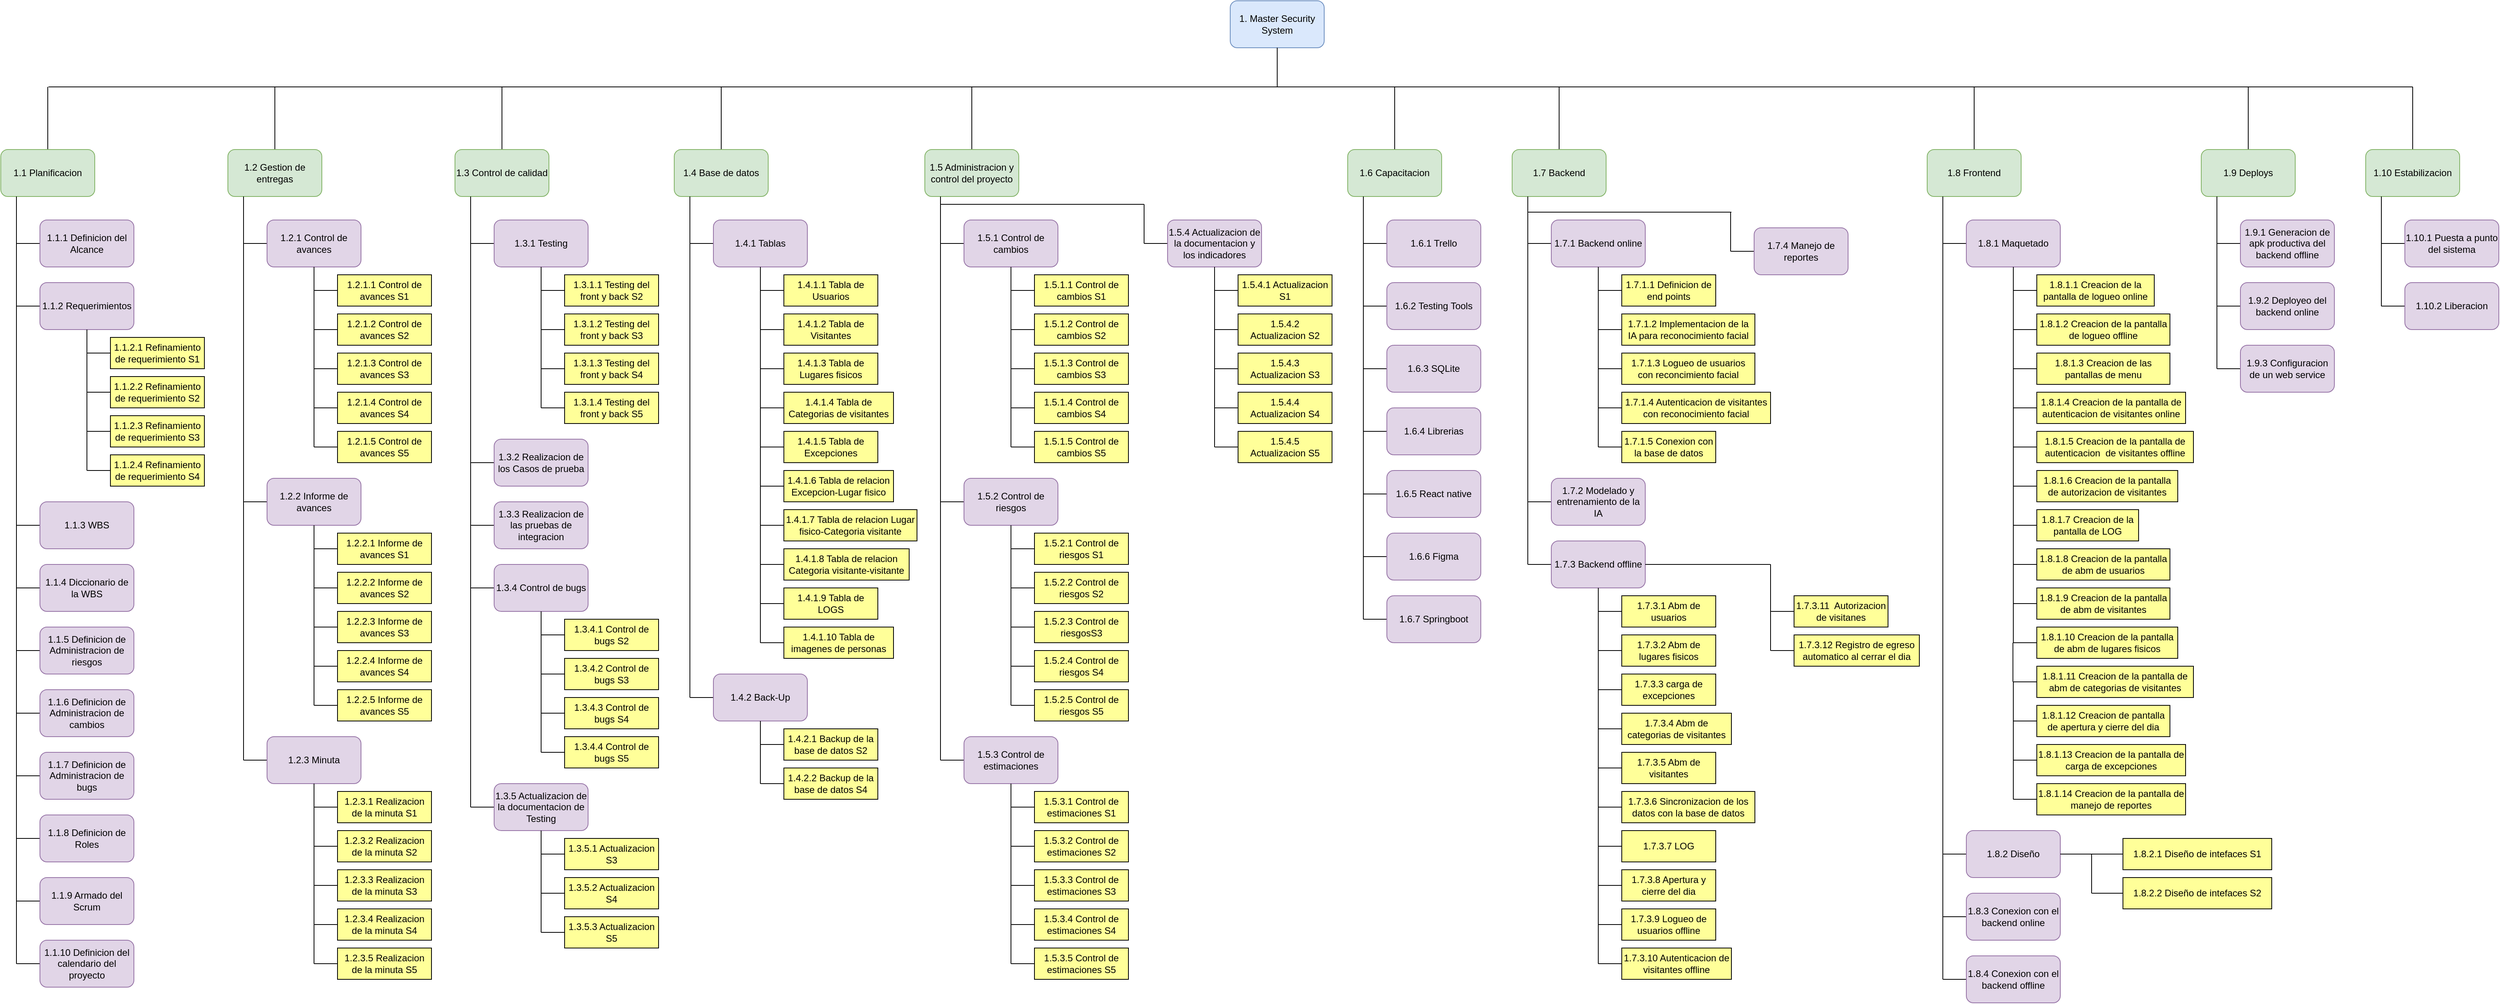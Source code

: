 <mxfile version="24.3.1" type="device">
  <diagram name="Página-1" id="8R1acGD2brgzuFJFoaWq">
    <mxGraphModel dx="4200" dy="2120" grid="1" gridSize="10" guides="1" tooltips="1" connect="1" arrows="1" fold="1" page="1" pageScale="1" pageWidth="3350" pageHeight="1450" math="0" shadow="0">
      <root>
        <mxCell id="0" />
        <mxCell id="1" parent="0" />
        <mxCell id="8jaNI_x-NqVsXLAYibWx-1" value="1. Master Security System" style="rounded=1;whiteSpace=wrap;html=1;fillColor=#dae8fc;strokeColor=#6c8ebf;" parent="1" vertex="1">
          <mxGeometry x="1650" y="70" width="120" height="60" as="geometry" />
        </mxCell>
        <mxCell id="8jaNI_x-NqVsXLAYibWx-2" value="" style="endArrow=none;html=1;rounded=0;entryX=0.5;entryY=1;entryDx=0;entryDy=0;" parent="1" target="8jaNI_x-NqVsXLAYibWx-1" edge="1">
          <mxGeometry width="50" height="50" relative="1" as="geometry">
            <mxPoint x="1710" y="180" as="sourcePoint" />
            <mxPoint x="1780" y="170" as="targetPoint" />
          </mxGeometry>
        </mxCell>
        <mxCell id="8jaNI_x-NqVsXLAYibWx-3" value="" style="endArrow=none;html=1;rounded=0;" parent="1" edge="1">
          <mxGeometry width="50" height="50" relative="1" as="geometry">
            <mxPoint x="140.941" y="180" as="sourcePoint" />
            <mxPoint x="3160" y="180" as="targetPoint" />
          </mxGeometry>
        </mxCell>
        <mxCell id="8jaNI_x-NqVsXLAYibWx-4" value="" style="endArrow=none;html=1;rounded=0;exitX=0.5;exitY=0;exitDx=0;exitDy=0;" parent="1" source="8jaNI_x-NqVsXLAYibWx-16" edge="1">
          <mxGeometry width="50" height="50" relative="1" as="geometry">
            <mxPoint x="140" y="260" as="sourcePoint" />
            <mxPoint x="140" y="180" as="targetPoint" />
          </mxGeometry>
        </mxCell>
        <mxCell id="8jaNI_x-NqVsXLAYibWx-13" value="" style="endArrow=none;html=1;rounded=0;exitX=0.5;exitY=0;exitDx=0;exitDy=0;" parent="1" source="8jaNI_x-NqVsXLAYibWx-17" edge="1">
          <mxGeometry width="50" height="50" relative="1" as="geometry">
            <mxPoint x="430" y="260" as="sourcePoint" />
            <mxPoint x="430" y="180" as="targetPoint" />
          </mxGeometry>
        </mxCell>
        <mxCell id="8jaNI_x-NqVsXLAYibWx-16" value="1.1 Planificacion" style="rounded=1;whiteSpace=wrap;html=1;fillColor=#d5e8d4;strokeColor=#82b366;" parent="1" vertex="1">
          <mxGeometry x="80" y="260" width="120" height="60" as="geometry" />
        </mxCell>
        <mxCell id="8jaNI_x-NqVsXLAYibWx-17" value="1.2 Gestion de entregas" style="rounded=1;whiteSpace=wrap;html=1;fillColor=#d5e8d4;strokeColor=#82b366;" parent="1" vertex="1">
          <mxGeometry x="370" y="260" width="120" height="60" as="geometry" />
        </mxCell>
        <mxCell id="8jaNI_x-NqVsXLAYibWx-18" value="" style="endArrow=none;html=1;rounded=0;exitX=0.5;exitY=0;exitDx=0;exitDy=0;" parent="1" source="8jaNI_x-NqVsXLAYibWx-19" edge="1">
          <mxGeometry width="50" height="50" relative="1" as="geometry">
            <mxPoint x="720" y="260" as="sourcePoint" />
            <mxPoint x="720" y="180" as="targetPoint" />
          </mxGeometry>
        </mxCell>
        <mxCell id="8jaNI_x-NqVsXLAYibWx-19" value="1.3 Control de calidad" style="rounded=1;whiteSpace=wrap;html=1;fillColor=#d5e8d4;strokeColor=#82b366;" parent="1" vertex="1">
          <mxGeometry x="660" y="260" width="120" height="60" as="geometry" />
        </mxCell>
        <mxCell id="8jaNI_x-NqVsXLAYibWx-20" value="" style="endArrow=none;html=1;rounded=0;exitX=0.5;exitY=0;exitDx=0;exitDy=0;" parent="1" source="8jaNI_x-NqVsXLAYibWx-21" edge="1">
          <mxGeometry width="50" height="50" relative="1" as="geometry">
            <mxPoint x="1000" y="260" as="sourcePoint" />
            <mxPoint x="1000" y="180" as="targetPoint" />
          </mxGeometry>
        </mxCell>
        <mxCell id="8jaNI_x-NqVsXLAYibWx-21" value="1.4 Base de datos" style="rounded=1;whiteSpace=wrap;html=1;fillColor=#d5e8d4;strokeColor=#82b366;" parent="1" vertex="1">
          <mxGeometry x="940" y="260" width="120" height="60" as="geometry" />
        </mxCell>
        <mxCell id="8jaNI_x-NqVsXLAYibWx-26" value="" style="endArrow=none;html=1;rounded=0;exitX=0.5;exitY=0;exitDx=0;exitDy=0;" parent="1" source="8jaNI_x-NqVsXLAYibWx-27" edge="1">
          <mxGeometry width="50" height="50" relative="1" as="geometry">
            <mxPoint x="1840" y="290" as="sourcePoint" />
            <mxPoint x="2600" y="180" as="targetPoint" />
          </mxGeometry>
        </mxCell>
        <mxCell id="8jaNI_x-NqVsXLAYibWx-27" value="1.8 Frontend" style="rounded=1;whiteSpace=wrap;html=1;fillColor=#d5e8d4;strokeColor=#82b366;" parent="1" vertex="1">
          <mxGeometry x="2540" y="260" width="120" height="60" as="geometry" />
        </mxCell>
        <mxCell id="8jaNI_x-NqVsXLAYibWx-28" value="" style="endArrow=none;html=1;rounded=0;exitX=0.5;exitY=0;exitDx=0;exitDy=0;" parent="1" source="8jaNI_x-NqVsXLAYibWx-29" edge="1">
          <mxGeometry width="50" height="50" relative="1" as="geometry">
            <mxPoint x="2070" y="260" as="sourcePoint" />
            <mxPoint x="2070" y="180" as="targetPoint" />
          </mxGeometry>
        </mxCell>
        <mxCell id="8jaNI_x-NqVsXLAYibWx-29" value="1.7 Backend" style="rounded=1;whiteSpace=wrap;html=1;fillColor=#d5e8d4;strokeColor=#82b366;" parent="1" vertex="1">
          <mxGeometry x="2010" y="260" width="120" height="60" as="geometry" />
        </mxCell>
        <mxCell id="8jaNI_x-NqVsXLAYibWx-30" value="" style="endArrow=none;html=1;rounded=0;exitX=0.5;exitY=0;exitDx=0;exitDy=0;" parent="1" source="8jaNI_x-NqVsXLAYibWx-31" edge="1">
          <mxGeometry width="50" height="50" relative="1" as="geometry">
            <mxPoint x="1510" y="290" as="sourcePoint" />
            <mxPoint x="1860" y="180" as="targetPoint" />
          </mxGeometry>
        </mxCell>
        <mxCell id="8jaNI_x-NqVsXLAYibWx-31" value="1.6 Capacitacion" style="rounded=1;whiteSpace=wrap;html=1;fillColor=#d5e8d4;strokeColor=#82b366;" parent="1" vertex="1">
          <mxGeometry x="1800" y="260" width="120" height="60" as="geometry" />
        </mxCell>
        <mxCell id="8jaNI_x-NqVsXLAYibWx-32" value="" style="endArrow=none;html=1;rounded=0;exitX=0.5;exitY=0;exitDx=0;exitDy=0;" parent="1" source="8jaNI_x-NqVsXLAYibWx-33" edge="1">
          <mxGeometry width="50" height="50" relative="1" as="geometry">
            <mxPoint x="1320" y="260" as="sourcePoint" />
            <mxPoint x="1320" y="180" as="targetPoint" />
          </mxGeometry>
        </mxCell>
        <mxCell id="8jaNI_x-NqVsXLAYibWx-33" value="1.5 Administracion y control del proyecto" style="rounded=1;whiteSpace=wrap;html=1;fillColor=#d5e8d4;strokeColor=#82b366;" parent="1" vertex="1">
          <mxGeometry x="1260" y="260" width="120" height="60" as="geometry" />
        </mxCell>
        <mxCell id="8jaNI_x-NqVsXLAYibWx-34" value="" style="endArrow=none;html=1;rounded=0;exitX=0.5;exitY=0;exitDx=0;exitDy=0;" parent="1" source="8jaNI_x-NqVsXLAYibWx-35" edge="1">
          <mxGeometry width="50" height="50" relative="1" as="geometry">
            <mxPoint x="2190" y="290" as="sourcePoint" />
            <mxPoint x="2950" y="180" as="targetPoint" />
          </mxGeometry>
        </mxCell>
        <mxCell id="8jaNI_x-NqVsXLAYibWx-35" value="1.9 Deploys" style="rounded=1;whiteSpace=wrap;html=1;fillColor=#d5e8d4;strokeColor=#82b366;" parent="1" vertex="1">
          <mxGeometry x="2890" y="260" width="120" height="60" as="geometry" />
        </mxCell>
        <mxCell id="8jaNI_x-NqVsXLAYibWx-38" value="" style="endArrow=none;html=1;rounded=0;exitX=0.5;exitY=0;exitDx=0;exitDy=0;" parent="1" source="8jaNI_x-NqVsXLAYibWx-39" edge="1">
          <mxGeometry width="50" height="50" relative="1" as="geometry">
            <mxPoint x="2400" y="290" as="sourcePoint" />
            <mxPoint x="3160" y="180" as="targetPoint" />
          </mxGeometry>
        </mxCell>
        <mxCell id="8jaNI_x-NqVsXLAYibWx-39" value="1.10 Estabilizacion" style="rounded=1;whiteSpace=wrap;html=1;fillColor=#d5e8d4;strokeColor=#82b366;" parent="1" vertex="1">
          <mxGeometry x="3100" y="260" width="120" height="60" as="geometry" />
        </mxCell>
        <mxCell id="8jaNI_x-NqVsXLAYibWx-40" value="" style="endArrow=none;html=1;rounded=0;entryX=0.25;entryY=1;entryDx=0;entryDy=0;" parent="1" edge="1">
          <mxGeometry width="50" height="50" relative="1" as="geometry">
            <mxPoint x="100" y="1300" as="sourcePoint" />
            <mxPoint x="100" y="320" as="targetPoint" />
          </mxGeometry>
        </mxCell>
        <mxCell id="8jaNI_x-NqVsXLAYibWx-41" value="" style="endArrow=none;html=1;rounded=0;exitX=0;exitY=0.5;exitDx=0;exitDy=0;" parent="1" source="8jaNI_x-NqVsXLAYibWx-43" edge="1">
          <mxGeometry width="50" height="50" relative="1" as="geometry">
            <mxPoint x="150" y="380" as="sourcePoint" />
            <mxPoint x="100" y="380" as="targetPoint" />
          </mxGeometry>
        </mxCell>
        <mxCell id="8jaNI_x-NqVsXLAYibWx-43" value="1.1.1 Definicion del Alcance" style="rounded=1;whiteSpace=wrap;html=1;fillColor=#e1d5e7;strokeColor=#9673a6;" parent="1" vertex="1">
          <mxGeometry x="130" y="350" width="120" height="60" as="geometry" />
        </mxCell>
        <mxCell id="8jaNI_x-NqVsXLAYibWx-45" value="" style="endArrow=none;html=1;rounded=0;exitX=0;exitY=0.5;exitDx=0;exitDy=0;" parent="1" source="8jaNI_x-NqVsXLAYibWx-46" edge="1">
          <mxGeometry width="50" height="50" relative="1" as="geometry">
            <mxPoint x="150" y="460" as="sourcePoint" />
            <mxPoint x="100" y="460" as="targetPoint" />
          </mxGeometry>
        </mxCell>
        <mxCell id="8jaNI_x-NqVsXLAYibWx-46" value="1.1.2 Requerimientos" style="rounded=1;whiteSpace=wrap;html=1;fillColor=#e1d5e7;strokeColor=#9673a6;" parent="1" vertex="1">
          <mxGeometry x="130" y="430" width="120" height="60" as="geometry" />
        </mxCell>
        <mxCell id="8jaNI_x-NqVsXLAYibWx-47" value="" style="endArrow=none;html=1;rounded=0;exitX=0;exitY=0.5;exitDx=0;exitDy=0;" parent="1" source="8jaNI_x-NqVsXLAYibWx-48" edge="1">
          <mxGeometry width="50" height="50" relative="1" as="geometry">
            <mxPoint x="150" y="740" as="sourcePoint" />
            <mxPoint x="100" y="740" as="targetPoint" />
          </mxGeometry>
        </mxCell>
        <mxCell id="8jaNI_x-NqVsXLAYibWx-48" value="1.1.3 WBS" style="rounded=1;whiteSpace=wrap;html=1;fillColor=#e1d5e7;strokeColor=#9673a6;" parent="1" vertex="1">
          <mxGeometry x="130" y="710" width="120" height="60" as="geometry" />
        </mxCell>
        <mxCell id="8jaNI_x-NqVsXLAYibWx-49" value="" style="endArrow=none;html=1;rounded=0;exitX=0;exitY=0.5;exitDx=0;exitDy=0;" parent="1" source="8jaNI_x-NqVsXLAYibWx-50" edge="1">
          <mxGeometry width="50" height="50" relative="1" as="geometry">
            <mxPoint x="150" y="820" as="sourcePoint" />
            <mxPoint x="100" y="820" as="targetPoint" />
          </mxGeometry>
        </mxCell>
        <mxCell id="8jaNI_x-NqVsXLAYibWx-50" value="1.1.4 Diccionario de la WBS" style="rounded=1;whiteSpace=wrap;html=1;fillColor=#e1d5e7;strokeColor=#9673a6;" parent="1" vertex="1">
          <mxGeometry x="130" y="790" width="120" height="60" as="geometry" />
        </mxCell>
        <mxCell id="8jaNI_x-NqVsXLAYibWx-51" value="" style="endArrow=none;html=1;rounded=0;exitX=0;exitY=0.5;exitDx=0;exitDy=0;" parent="1" source="8jaNI_x-NqVsXLAYibWx-52" edge="1">
          <mxGeometry width="50" height="50" relative="1" as="geometry">
            <mxPoint x="150" y="900" as="sourcePoint" />
            <mxPoint x="100" y="900" as="targetPoint" />
          </mxGeometry>
        </mxCell>
        <mxCell id="8jaNI_x-NqVsXLAYibWx-52" value="1.1.5 Definicion de Administracion de riesgos" style="rounded=1;whiteSpace=wrap;html=1;fillColor=#e1d5e7;strokeColor=#9673a6;" parent="1" vertex="1">
          <mxGeometry x="130" y="870" width="120" height="60" as="geometry" />
        </mxCell>
        <mxCell id="8jaNI_x-NqVsXLAYibWx-53" value="" style="endArrow=none;html=1;rounded=0;exitX=0;exitY=0.5;exitDx=0;exitDy=0;" parent="1" source="8jaNI_x-NqVsXLAYibWx-54" edge="1">
          <mxGeometry width="50" height="50" relative="1" as="geometry">
            <mxPoint x="150" y="980" as="sourcePoint" />
            <mxPoint x="100" y="980" as="targetPoint" />
          </mxGeometry>
        </mxCell>
        <mxCell id="8jaNI_x-NqVsXLAYibWx-54" value="1.1.6 Definicion de Administracion de cambios" style="rounded=1;whiteSpace=wrap;html=1;fillColor=#e1d5e7;strokeColor=#9673a6;" parent="1" vertex="1">
          <mxGeometry x="130" y="950" width="120" height="60" as="geometry" />
        </mxCell>
        <mxCell id="8jaNI_x-NqVsXLAYibWx-55" value="" style="endArrow=none;html=1;rounded=0;entryX=0.25;entryY=1;entryDx=0;entryDy=0;" parent="1" edge="1">
          <mxGeometry width="50" height="50" relative="1" as="geometry">
            <mxPoint x="390" y="1040" as="sourcePoint" />
            <mxPoint x="390" y="320" as="targetPoint" />
          </mxGeometry>
        </mxCell>
        <mxCell id="8jaNI_x-NqVsXLAYibWx-56" value="" style="endArrow=none;html=1;rounded=0;exitX=0;exitY=0.5;exitDx=0;exitDy=0;" parent="1" source="8jaNI_x-NqVsXLAYibWx-57" edge="1">
          <mxGeometry width="50" height="50" relative="1" as="geometry">
            <mxPoint x="440" y="380" as="sourcePoint" />
            <mxPoint x="390" y="380" as="targetPoint" />
          </mxGeometry>
        </mxCell>
        <mxCell id="8jaNI_x-NqVsXLAYibWx-57" value="1.2.1 Control de avances" style="rounded=1;whiteSpace=wrap;html=1;fillColor=#e1d5e7;strokeColor=#9673a6;" parent="1" vertex="1">
          <mxGeometry x="420" y="350" width="120" height="60" as="geometry" />
        </mxCell>
        <mxCell id="8jaNI_x-NqVsXLAYibWx-58" value="" style="endArrow=none;html=1;rounded=0;exitX=0;exitY=0.5;exitDx=0;exitDy=0;" parent="1" source="8jaNI_x-NqVsXLAYibWx-59" edge="1">
          <mxGeometry width="50" height="50" relative="1" as="geometry">
            <mxPoint x="440" y="710" as="sourcePoint" />
            <mxPoint x="390" y="710" as="targetPoint" />
          </mxGeometry>
        </mxCell>
        <mxCell id="8jaNI_x-NqVsXLAYibWx-59" value="1.2.2 Informe de avances" style="rounded=1;whiteSpace=wrap;html=1;fillColor=#e1d5e7;strokeColor=#9673a6;" parent="1" vertex="1">
          <mxGeometry x="420" y="680" width="120" height="60" as="geometry" />
        </mxCell>
        <mxCell id="8jaNI_x-NqVsXLAYibWx-60" value="" style="endArrow=none;html=1;rounded=0;exitX=0;exitY=0.5;exitDx=0;exitDy=0;" parent="1" source="8jaNI_x-NqVsXLAYibWx-61" edge="1">
          <mxGeometry width="50" height="50" relative="1" as="geometry">
            <mxPoint x="440" y="1040" as="sourcePoint" />
            <mxPoint x="390" y="1040" as="targetPoint" />
          </mxGeometry>
        </mxCell>
        <mxCell id="8jaNI_x-NqVsXLAYibWx-61" value="1.2.3 Minuta" style="rounded=1;whiteSpace=wrap;html=1;fillColor=#e1d5e7;strokeColor=#9673a6;" parent="1" vertex="1">
          <mxGeometry x="420" y="1010" width="120" height="60" as="geometry" />
        </mxCell>
        <mxCell id="8jaNI_x-NqVsXLAYibWx-68" value="" style="endArrow=none;html=1;rounded=0;entryX=0.25;entryY=1;entryDx=0;entryDy=0;" parent="1" edge="1">
          <mxGeometry width="50" height="50" relative="1" as="geometry">
            <mxPoint x="680" y="1100" as="sourcePoint" />
            <mxPoint x="680" y="320" as="targetPoint" />
          </mxGeometry>
        </mxCell>
        <mxCell id="8jaNI_x-NqVsXLAYibWx-69" value="" style="endArrow=none;html=1;rounded=0;exitX=0;exitY=0.5;exitDx=0;exitDy=0;" parent="1" source="8jaNI_x-NqVsXLAYibWx-70" edge="1">
          <mxGeometry width="50" height="50" relative="1" as="geometry">
            <mxPoint x="730" y="380" as="sourcePoint" />
            <mxPoint x="680" y="380" as="targetPoint" />
          </mxGeometry>
        </mxCell>
        <mxCell id="8jaNI_x-NqVsXLAYibWx-70" value="1.3.1 Testing" style="rounded=1;whiteSpace=wrap;html=1;fillColor=#e1d5e7;strokeColor=#9673a6;" parent="1" vertex="1">
          <mxGeometry x="710" y="350" width="120" height="60" as="geometry" />
        </mxCell>
        <mxCell id="8jaNI_x-NqVsXLAYibWx-73" value="" style="endArrow=none;html=1;rounded=0;exitX=0;exitY=0.5;exitDx=0;exitDy=0;" parent="1" source="8jaNI_x-NqVsXLAYibWx-74" edge="1">
          <mxGeometry width="50" height="50" relative="1" as="geometry">
            <mxPoint x="730" y="740" as="sourcePoint" />
            <mxPoint x="680" y="740" as="targetPoint" />
          </mxGeometry>
        </mxCell>
        <mxCell id="8jaNI_x-NqVsXLAYibWx-74" value="1.3.3 Realizacion de las pruebas de integracion" style="rounded=1;whiteSpace=wrap;html=1;fillColor=#e1d5e7;strokeColor=#9673a6;" parent="1" vertex="1">
          <mxGeometry x="710" y="710" width="120" height="60" as="geometry" />
        </mxCell>
        <mxCell id="8jaNI_x-NqVsXLAYibWx-75" value="" style="endArrow=none;html=1;rounded=0;exitX=0;exitY=0.5;exitDx=0;exitDy=0;" parent="1" source="8jaNI_x-NqVsXLAYibWx-76" edge="1">
          <mxGeometry width="50" height="50" relative="1" as="geometry">
            <mxPoint x="730" y="1100" as="sourcePoint" />
            <mxPoint x="680" y="1100" as="targetPoint" />
          </mxGeometry>
        </mxCell>
        <mxCell id="8jaNI_x-NqVsXLAYibWx-76" value="1.3.5 Actualizacion de la documentacion de Testing" style="rounded=1;whiteSpace=wrap;html=1;fillColor=#e1d5e7;strokeColor=#9673a6;" parent="1" vertex="1">
          <mxGeometry x="710" y="1070" width="120" height="60" as="geometry" />
        </mxCell>
        <mxCell id="8jaNI_x-NqVsXLAYibWx-81" value="" style="endArrow=none;html=1;rounded=0;entryX=0.25;entryY=1;entryDx=0;entryDy=0;" parent="1" edge="1">
          <mxGeometry width="50" height="50" relative="1" as="geometry">
            <mxPoint x="960" y="960" as="sourcePoint" />
            <mxPoint x="960" y="320" as="targetPoint" />
          </mxGeometry>
        </mxCell>
        <mxCell id="8jaNI_x-NqVsXLAYibWx-82" value="" style="endArrow=none;html=1;rounded=0;exitX=0;exitY=0.5;exitDx=0;exitDy=0;" parent="1" source="8jaNI_x-NqVsXLAYibWx-83" edge="1">
          <mxGeometry width="50" height="50" relative="1" as="geometry">
            <mxPoint x="1010" y="380" as="sourcePoint" />
            <mxPoint x="960" y="380" as="targetPoint" />
          </mxGeometry>
        </mxCell>
        <mxCell id="8jaNI_x-NqVsXLAYibWx-83" value="1.4.1 Tablas" style="rounded=1;whiteSpace=wrap;html=1;fillColor=#e1d5e7;strokeColor=#9673a6;" parent="1" vertex="1">
          <mxGeometry x="990" y="350" width="120" height="60" as="geometry" />
        </mxCell>
        <mxCell id="8jaNI_x-NqVsXLAYibWx-84" value="" style="endArrow=none;html=1;rounded=0;exitX=0;exitY=0.5;exitDx=0;exitDy=0;" parent="1" source="8jaNI_x-NqVsXLAYibWx-85" edge="1">
          <mxGeometry width="50" height="50" relative="1" as="geometry">
            <mxPoint x="1010" y="960" as="sourcePoint" />
            <mxPoint x="960" y="960" as="targetPoint" />
          </mxGeometry>
        </mxCell>
        <mxCell id="8jaNI_x-NqVsXLAYibWx-85" value="1.4.2 Back-Up" style="rounded=1;whiteSpace=wrap;html=1;fillColor=#e1d5e7;strokeColor=#9673a6;" parent="1" vertex="1">
          <mxGeometry x="990" y="930" width="120" height="60" as="geometry" />
        </mxCell>
        <mxCell id="8jaNI_x-NqVsXLAYibWx-94" value="" style="endArrow=none;html=1;rounded=0;entryX=0.25;entryY=1;entryDx=0;entryDy=0;" parent="1" edge="1">
          <mxGeometry width="50" height="50" relative="1" as="geometry">
            <mxPoint x="1280" y="1040" as="sourcePoint" />
            <mxPoint x="1280" y="320" as="targetPoint" />
          </mxGeometry>
        </mxCell>
        <mxCell id="8jaNI_x-NqVsXLAYibWx-101" value="" style="endArrow=none;html=1;rounded=0;exitX=0;exitY=0.5;exitDx=0;exitDy=0;" parent="1" source="8jaNI_x-NqVsXLAYibWx-102" edge="1">
          <mxGeometry width="50" height="50" relative="1" as="geometry">
            <mxPoint x="1330" y="380" as="sourcePoint" />
            <mxPoint x="1280" y="380" as="targetPoint" />
          </mxGeometry>
        </mxCell>
        <mxCell id="8jaNI_x-NqVsXLAYibWx-102" value="1.5.1 Control de cambios" style="rounded=1;whiteSpace=wrap;html=1;fillColor=#e1d5e7;strokeColor=#9673a6;" parent="1" vertex="1">
          <mxGeometry x="1310" y="350" width="120" height="60" as="geometry" />
        </mxCell>
        <mxCell id="8jaNI_x-NqVsXLAYibWx-105" value="" style="endArrow=none;html=1;rounded=0;exitX=0;exitY=0.5;exitDx=0;exitDy=0;" parent="1" source="8jaNI_x-NqVsXLAYibWx-106" edge="1">
          <mxGeometry width="50" height="50" relative="1" as="geometry">
            <mxPoint x="1590" y="380" as="sourcePoint" />
            <mxPoint x="1540" y="380" as="targetPoint" />
          </mxGeometry>
        </mxCell>
        <mxCell id="8jaNI_x-NqVsXLAYibWx-106" value="1.5.4 Actualizacion de la documentacion y los indicadores" style="rounded=1;whiteSpace=wrap;html=1;fillColor=#e1d5e7;strokeColor=#9673a6;" parent="1" vertex="1">
          <mxGeometry x="1570" y="350" width="120" height="60" as="geometry" />
        </mxCell>
        <mxCell id="8jaNI_x-NqVsXLAYibWx-107" value="" style="endArrow=none;html=1;rounded=0;entryX=0.25;entryY=1;entryDx=0;entryDy=0;" parent="1" edge="1">
          <mxGeometry width="50" height="50" relative="1" as="geometry">
            <mxPoint x="1820" y="860" as="sourcePoint" />
            <mxPoint x="1820" y="320" as="targetPoint" />
          </mxGeometry>
        </mxCell>
        <mxCell id="8jaNI_x-NqVsXLAYibWx-108" value="" style="endArrow=none;html=1;rounded=0;exitX=0;exitY=0.5;exitDx=0;exitDy=0;" parent="1" source="8jaNI_x-NqVsXLAYibWx-109" edge="1">
          <mxGeometry width="50" height="50" relative="1" as="geometry">
            <mxPoint x="1870" y="380" as="sourcePoint" />
            <mxPoint x="1820" y="380" as="targetPoint" />
          </mxGeometry>
        </mxCell>
        <mxCell id="8jaNI_x-NqVsXLAYibWx-109" value="1.6.1 Trello" style="rounded=1;whiteSpace=wrap;html=1;fillColor=#e1d5e7;strokeColor=#9673a6;" parent="1" vertex="1">
          <mxGeometry x="1850" y="350" width="120" height="60" as="geometry" />
        </mxCell>
        <mxCell id="8jaNI_x-NqVsXLAYibWx-110" value="" style="endArrow=none;html=1;rounded=0;exitX=0;exitY=0.5;exitDx=0;exitDy=0;" parent="1" source="8jaNI_x-NqVsXLAYibWx-111" edge="1">
          <mxGeometry width="50" height="50" relative="1" as="geometry">
            <mxPoint x="1870" y="460" as="sourcePoint" />
            <mxPoint x="1820" y="460" as="targetPoint" />
          </mxGeometry>
        </mxCell>
        <mxCell id="8jaNI_x-NqVsXLAYibWx-111" value="1.6.2 Testing Tools" style="rounded=1;whiteSpace=wrap;html=1;fillColor=#e1d5e7;strokeColor=#9673a6;" parent="1" vertex="1">
          <mxGeometry x="1850" y="430" width="120" height="60" as="geometry" />
        </mxCell>
        <mxCell id="8jaNI_x-NqVsXLAYibWx-112" value="" style="endArrow=none;html=1;rounded=0;exitX=0;exitY=0.5;exitDx=0;exitDy=0;" parent="1" source="8jaNI_x-NqVsXLAYibWx-113" edge="1">
          <mxGeometry width="50" height="50" relative="1" as="geometry">
            <mxPoint x="1870" y="540" as="sourcePoint" />
            <mxPoint x="1820" y="540" as="targetPoint" />
          </mxGeometry>
        </mxCell>
        <mxCell id="8jaNI_x-NqVsXLAYibWx-113" value="1.6.3 SQLite" style="rounded=1;whiteSpace=wrap;html=1;fillColor=#e1d5e7;strokeColor=#9673a6;" parent="1" vertex="1">
          <mxGeometry x="1850" y="510" width="120" height="60" as="geometry" />
        </mxCell>
        <mxCell id="8jaNI_x-NqVsXLAYibWx-114" value="" style="endArrow=none;html=1;rounded=0;exitX=0;exitY=0.5;exitDx=0;exitDy=0;" parent="1" source="8jaNI_x-NqVsXLAYibWx-115" edge="1">
          <mxGeometry width="50" height="50" relative="1" as="geometry">
            <mxPoint x="1870" y="620" as="sourcePoint" />
            <mxPoint x="1820" y="620" as="targetPoint" />
          </mxGeometry>
        </mxCell>
        <mxCell id="8jaNI_x-NqVsXLAYibWx-115" value="1.6.4 Librerias" style="rounded=1;whiteSpace=wrap;html=1;fillColor=#e1d5e7;strokeColor=#9673a6;" parent="1" vertex="1">
          <mxGeometry x="1850" y="590" width="120" height="60" as="geometry" />
        </mxCell>
        <mxCell id="8jaNI_x-NqVsXLAYibWx-116" value="" style="endArrow=none;html=1;rounded=0;exitX=0;exitY=0.5;exitDx=0;exitDy=0;" parent="1" source="8jaNI_x-NqVsXLAYibWx-117" edge="1">
          <mxGeometry width="50" height="50" relative="1" as="geometry">
            <mxPoint x="1870" y="700" as="sourcePoint" />
            <mxPoint x="1820" y="700" as="targetPoint" />
          </mxGeometry>
        </mxCell>
        <mxCell id="8jaNI_x-NqVsXLAYibWx-117" value="1.6.5 React native" style="rounded=1;whiteSpace=wrap;html=1;fillColor=#e1d5e7;strokeColor=#9673a6;" parent="1" vertex="1">
          <mxGeometry x="1850" y="670" width="120" height="60" as="geometry" />
        </mxCell>
        <mxCell id="8jaNI_x-NqVsXLAYibWx-120" value="" style="endArrow=none;html=1;rounded=0;entryX=0.25;entryY=1;entryDx=0;entryDy=0;" parent="1" edge="1">
          <mxGeometry width="50" height="50" relative="1" as="geometry">
            <mxPoint x="2030" y="790" as="sourcePoint" />
            <mxPoint x="2030" y="320" as="targetPoint" />
          </mxGeometry>
        </mxCell>
        <mxCell id="8jaNI_x-NqVsXLAYibWx-123" value="" style="endArrow=none;html=1;rounded=0;exitX=0;exitY=0.5;exitDx=0;exitDy=0;" parent="1" source="8jaNI_x-NqVsXLAYibWx-124" edge="1">
          <mxGeometry width="50" height="50" relative="1" as="geometry">
            <mxPoint x="2080" y="710" as="sourcePoint" />
            <mxPoint x="2030" y="710" as="targetPoint" />
          </mxGeometry>
        </mxCell>
        <mxCell id="8jaNI_x-NqVsXLAYibWx-124" value="1.7.2 Modelado y entrenamiento de la IA" style="rounded=1;whiteSpace=wrap;html=1;fillColor=#e1d5e7;strokeColor=#9673a6;" parent="1" vertex="1">
          <mxGeometry x="2060" y="680" width="120" height="60" as="geometry" />
        </mxCell>
        <mxCell id="8jaNI_x-NqVsXLAYibWx-133" value="" style="endArrow=none;html=1;rounded=0;entryX=0.25;entryY=1;entryDx=0;entryDy=0;" parent="1" edge="1">
          <mxGeometry width="50" height="50" relative="1" as="geometry">
            <mxPoint x="2560" y="1320" as="sourcePoint" />
            <mxPoint x="2560" y="320" as="targetPoint" />
          </mxGeometry>
        </mxCell>
        <mxCell id="8jaNI_x-NqVsXLAYibWx-134" value="" style="endArrow=none;html=1;rounded=0;exitX=0;exitY=0.5;exitDx=0;exitDy=0;" parent="1" source="8jaNI_x-NqVsXLAYibWx-135" edge="1">
          <mxGeometry width="50" height="50" relative="1" as="geometry">
            <mxPoint x="2610" y="380" as="sourcePoint" />
            <mxPoint x="2560" y="380" as="targetPoint" />
          </mxGeometry>
        </mxCell>
        <mxCell id="8jaNI_x-NqVsXLAYibWx-135" value="1.8.1 Maquetado" style="rounded=1;whiteSpace=wrap;html=1;fillColor=#e1d5e7;strokeColor=#9673a6;" parent="1" vertex="1">
          <mxGeometry x="2590" y="350" width="120" height="60" as="geometry" />
        </mxCell>
        <mxCell id="8jaNI_x-NqVsXLAYibWx-138" value="" style="endArrow=none;html=1;rounded=0;exitX=0;exitY=0.5;exitDx=0;exitDy=0;" parent="1" source="8jaNI_x-NqVsXLAYibWx-139" edge="1">
          <mxGeometry width="50" height="50" relative="1" as="geometry">
            <mxPoint x="2610" y="1240" as="sourcePoint" />
            <mxPoint x="2560" y="1240" as="targetPoint" />
          </mxGeometry>
        </mxCell>
        <mxCell id="8jaNI_x-NqVsXLAYibWx-139" value="1.8.3 Conexion con el backend online" style="rounded=1;whiteSpace=wrap;html=1;fillColor=#e1d5e7;strokeColor=#9673a6;" parent="1" vertex="1">
          <mxGeometry x="2590" y="1210" width="120" height="60" as="geometry" />
        </mxCell>
        <mxCell id="8jaNI_x-NqVsXLAYibWx-140" value="" style="endArrow=none;html=1;rounded=0;exitX=0;exitY=0.5;exitDx=0;exitDy=0;" parent="1" source="8jaNI_x-NqVsXLAYibWx-141" edge="1">
          <mxGeometry width="50" height="50" relative="1" as="geometry">
            <mxPoint x="2610" y="1160" as="sourcePoint" />
            <mxPoint x="2560" y="1160" as="targetPoint" />
          </mxGeometry>
        </mxCell>
        <mxCell id="8jaNI_x-NqVsXLAYibWx-141" value="1.8.2 Diseño" style="rounded=1;whiteSpace=wrap;html=1;fillColor=#e1d5e7;strokeColor=#9673a6;" parent="1" vertex="1">
          <mxGeometry x="2590" y="1130" width="120" height="60" as="geometry" />
        </mxCell>
        <mxCell id="8jaNI_x-NqVsXLAYibWx-146" value="" style="endArrow=none;html=1;rounded=0;entryX=0.25;entryY=1;entryDx=0;entryDy=0;" parent="1" edge="1">
          <mxGeometry width="50" height="50" relative="1" as="geometry">
            <mxPoint x="2910" y="540" as="sourcePoint" />
            <mxPoint x="2910" y="320" as="targetPoint" />
          </mxGeometry>
        </mxCell>
        <mxCell id="8jaNI_x-NqVsXLAYibWx-147" value="" style="endArrow=none;html=1;rounded=0;exitX=0;exitY=0.5;exitDx=0;exitDy=0;" parent="1" source="8jaNI_x-NqVsXLAYibWx-148" edge="1">
          <mxGeometry width="50" height="50" relative="1" as="geometry">
            <mxPoint x="2960" y="380" as="sourcePoint" />
            <mxPoint x="2910" y="380" as="targetPoint" />
          </mxGeometry>
        </mxCell>
        <mxCell id="8jaNI_x-NqVsXLAYibWx-148" value="1.9.1 Generacion de apk productiva del backend offline" style="rounded=1;whiteSpace=wrap;html=1;fillColor=#e1d5e7;strokeColor=#9673a6;" parent="1" vertex="1">
          <mxGeometry x="2940" y="350" width="120" height="60" as="geometry" />
        </mxCell>
        <mxCell id="8jaNI_x-NqVsXLAYibWx-149" value="" style="endArrow=none;html=1;rounded=0;exitX=0;exitY=0.5;exitDx=0;exitDy=0;" parent="1" source="8jaNI_x-NqVsXLAYibWx-150" edge="1">
          <mxGeometry width="50" height="50" relative="1" as="geometry">
            <mxPoint x="2960" y="460" as="sourcePoint" />
            <mxPoint x="2910" y="460" as="targetPoint" />
          </mxGeometry>
        </mxCell>
        <mxCell id="8jaNI_x-NqVsXLAYibWx-150" value="1.9.2 Deployeo del backend online" style="rounded=1;whiteSpace=wrap;html=1;fillColor=#e1d5e7;strokeColor=#9673a6;" parent="1" vertex="1">
          <mxGeometry x="2940" y="430" width="120" height="60" as="geometry" />
        </mxCell>
        <mxCell id="8jaNI_x-NqVsXLAYibWx-151" value="" style="endArrow=none;html=1;rounded=0;exitX=0;exitY=0.5;exitDx=0;exitDy=0;" parent="1" source="8jaNI_x-NqVsXLAYibWx-152" edge="1">
          <mxGeometry width="50" height="50" relative="1" as="geometry">
            <mxPoint x="2960" y="540" as="sourcePoint" />
            <mxPoint x="2910" y="540" as="targetPoint" />
          </mxGeometry>
        </mxCell>
        <mxCell id="8jaNI_x-NqVsXLAYibWx-152" value="1.9.3 Configuracion de un web service" style="rounded=1;whiteSpace=wrap;html=1;fillColor=#e1d5e7;strokeColor=#9673a6;" parent="1" vertex="1">
          <mxGeometry x="2940" y="510" width="120" height="60" as="geometry" />
        </mxCell>
        <mxCell id="8jaNI_x-NqVsXLAYibWx-172" value="" style="endArrow=none;html=1;rounded=0;entryX=0.25;entryY=1;entryDx=0;entryDy=0;" parent="1" edge="1">
          <mxGeometry width="50" height="50" relative="1" as="geometry">
            <mxPoint x="3120" y="460" as="sourcePoint" />
            <mxPoint x="3120" y="320" as="targetPoint" />
          </mxGeometry>
        </mxCell>
        <mxCell id="8jaNI_x-NqVsXLAYibWx-173" value="" style="endArrow=none;html=1;rounded=0;exitX=0;exitY=0.5;exitDx=0;exitDy=0;" parent="1" source="8jaNI_x-NqVsXLAYibWx-174" edge="1">
          <mxGeometry width="50" height="50" relative="1" as="geometry">
            <mxPoint x="3170" y="380" as="sourcePoint" />
            <mxPoint x="3120" y="380" as="targetPoint" />
          </mxGeometry>
        </mxCell>
        <mxCell id="8jaNI_x-NqVsXLAYibWx-174" value="1.10.1 Puesta a punto del sistema" style="rounded=1;whiteSpace=wrap;html=1;fillColor=#e1d5e7;strokeColor=#9673a6;" parent="1" vertex="1">
          <mxGeometry x="3150" y="350" width="120" height="60" as="geometry" />
        </mxCell>
        <mxCell id="8jaNI_x-NqVsXLAYibWx-175" value="" style="endArrow=none;html=1;rounded=0;exitX=0;exitY=0.5;exitDx=0;exitDy=0;" parent="1" source="8jaNI_x-NqVsXLAYibWx-176" edge="1">
          <mxGeometry width="50" height="50" relative="1" as="geometry">
            <mxPoint x="3170" y="460" as="sourcePoint" />
            <mxPoint x="3120" y="460" as="targetPoint" />
          </mxGeometry>
        </mxCell>
        <mxCell id="8jaNI_x-NqVsXLAYibWx-176" value="1.10.2 Liberacion" style="rounded=1;whiteSpace=wrap;html=1;fillColor=#e1d5e7;strokeColor=#9673a6;" parent="1" vertex="1">
          <mxGeometry x="3150" y="430" width="120" height="60" as="geometry" />
        </mxCell>
        <mxCell id="8jaNI_x-NqVsXLAYibWx-185" value="" style="endArrow=none;html=1;rounded=0;exitX=0;exitY=0.5;exitDx=0;exitDy=0;" parent="1" source="8jaNI_x-NqVsXLAYibWx-186" edge="1">
          <mxGeometry width="50" height="50" relative="1" as="geometry">
            <mxPoint x="150" y="1140" as="sourcePoint" />
            <mxPoint x="100" y="1140" as="targetPoint" />
          </mxGeometry>
        </mxCell>
        <mxCell id="8jaNI_x-NqVsXLAYibWx-186" value="1.1.8 Definicion de Roles" style="rounded=1;whiteSpace=wrap;html=1;fillColor=#e1d5e7;strokeColor=#9673a6;" parent="1" vertex="1">
          <mxGeometry x="130" y="1110" width="120" height="60" as="geometry" />
        </mxCell>
        <mxCell id="8jaNI_x-NqVsXLAYibWx-192" value="" style="endArrow=none;html=1;rounded=0;exitX=0;exitY=0.5;exitDx=0;exitDy=0;" parent="1" source="8jaNI_x-NqVsXLAYibWx-193" edge="1">
          <mxGeometry width="50" height="50" relative="1" as="geometry">
            <mxPoint x="1870" y="780" as="sourcePoint" />
            <mxPoint x="1820" y="780" as="targetPoint" />
          </mxGeometry>
        </mxCell>
        <mxCell id="8jaNI_x-NqVsXLAYibWx-193" value="1.6.6 Figma" style="rounded=1;whiteSpace=wrap;html=1;fillColor=#e1d5e7;strokeColor=#9673a6;" parent="1" vertex="1">
          <mxGeometry x="1850" y="750" width="120" height="60" as="geometry" />
        </mxCell>
        <mxCell id="8jaNI_x-NqVsXLAYibWx-196" value="" style="endArrow=none;html=1;rounded=0;exitX=0;exitY=0.5;exitDx=0;exitDy=0;" parent="1" source="8jaNI_x-NqVsXLAYibWx-197" edge="1">
          <mxGeometry width="50" height="50" relative="1" as="geometry">
            <mxPoint x="730" y="820" as="sourcePoint" />
            <mxPoint x="680" y="820" as="targetPoint" />
          </mxGeometry>
        </mxCell>
        <mxCell id="8jaNI_x-NqVsXLAYibWx-197" value="1.3.4 Control de bugs" style="rounded=1;whiteSpace=wrap;html=1;fillColor=#e1d5e7;strokeColor=#9673a6;" parent="1" vertex="1">
          <mxGeometry x="710" y="790" width="120" height="60" as="geometry" />
        </mxCell>
        <mxCell id="8jaNI_x-NqVsXLAYibWx-200" value="" style="endArrow=none;html=1;rounded=0;exitX=0;exitY=0.5;exitDx=0;exitDy=0;" parent="1" source="8jaNI_x-NqVsXLAYibWx-201" edge="1">
          <mxGeometry width="50" height="50" relative="1" as="geometry">
            <mxPoint x="150" y="1060" as="sourcePoint" />
            <mxPoint x="100" y="1060" as="targetPoint" />
          </mxGeometry>
        </mxCell>
        <mxCell id="8jaNI_x-NqVsXLAYibWx-201" value="1.1.7 Definicion de Administracion de bugs" style="rounded=1;whiteSpace=wrap;html=1;fillColor=#e1d5e7;strokeColor=#9673a6;" parent="1" vertex="1">
          <mxGeometry x="130" y="1030" width="120" height="60" as="geometry" />
        </mxCell>
        <mxCell id="bZbmGFkSJGshylbk5L1J-1" value="" style="endArrow=none;html=1;rounded=0;exitX=0;exitY=0.5;exitDx=0;exitDy=0;" parent="1" source="bZbmGFkSJGshylbk5L1J-3" edge="1">
          <mxGeometry width="50" height="50" relative="1" as="geometry">
            <mxPoint x="220" y="520" as="sourcePoint" />
            <mxPoint x="190" y="520" as="targetPoint" />
          </mxGeometry>
        </mxCell>
        <mxCell id="bZbmGFkSJGshylbk5L1J-2" value="" style="endArrow=none;html=1;rounded=0;entryX=0.5;entryY=1;entryDx=0;entryDy=0;" parent="1" target="8jaNI_x-NqVsXLAYibWx-46" edge="1">
          <mxGeometry width="50" height="50" relative="1" as="geometry">
            <mxPoint x="190" y="520" as="sourcePoint" />
            <mxPoint x="190" y="530" as="targetPoint" />
          </mxGeometry>
        </mxCell>
        <mxCell id="bZbmGFkSJGshylbk5L1J-3" value="1.1.2.1 Refinamiento de requerimiento S1" style="rounded=0;whiteSpace=wrap;html=1;fillColor=#FFFF99;" parent="1" vertex="1">
          <mxGeometry x="220" y="500" width="120" height="40" as="geometry" />
        </mxCell>
        <mxCell id="bZbmGFkSJGshylbk5L1J-5" value="" style="endArrow=none;html=1;rounded=0;exitX=0;exitY=0.5;exitDx=0;exitDy=0;" parent="1" source="bZbmGFkSJGshylbk5L1J-7" edge="1">
          <mxGeometry width="50" height="50" relative="1" as="geometry">
            <mxPoint x="220" y="570" as="sourcePoint" />
            <mxPoint x="190" y="570" as="targetPoint" />
          </mxGeometry>
        </mxCell>
        <mxCell id="bZbmGFkSJGshylbk5L1J-6" value="" style="endArrow=none;html=1;rounded=0;" parent="1" edge="1">
          <mxGeometry width="50" height="50" relative="1" as="geometry">
            <mxPoint x="190" y="570" as="sourcePoint" />
            <mxPoint x="190" y="520" as="targetPoint" />
          </mxGeometry>
        </mxCell>
        <mxCell id="bZbmGFkSJGshylbk5L1J-7" value="1.1.2.2 Refinamiento de requerimiento S2" style="rounded=0;whiteSpace=wrap;html=1;fillColor=#FFFF99;" parent="1" vertex="1">
          <mxGeometry x="220" y="550" width="120" height="40" as="geometry" />
        </mxCell>
        <mxCell id="bZbmGFkSJGshylbk5L1J-8" value="" style="endArrow=none;html=1;rounded=0;exitX=0;exitY=0.5;exitDx=0;exitDy=0;" parent="1" source="bZbmGFkSJGshylbk5L1J-10" edge="1">
          <mxGeometry width="50" height="50" relative="1" as="geometry">
            <mxPoint x="220" y="620" as="sourcePoint" />
            <mxPoint x="190" y="620" as="targetPoint" />
          </mxGeometry>
        </mxCell>
        <mxCell id="bZbmGFkSJGshylbk5L1J-9" value="" style="endArrow=none;html=1;rounded=0;" parent="1" edge="1">
          <mxGeometry width="50" height="50" relative="1" as="geometry">
            <mxPoint x="190" y="620" as="sourcePoint" />
            <mxPoint x="190" y="570" as="targetPoint" />
          </mxGeometry>
        </mxCell>
        <mxCell id="bZbmGFkSJGshylbk5L1J-10" value="1.1.2.3 Refinamiento de requerimiento S3" style="rounded=0;whiteSpace=wrap;html=1;fillColor=#FFFF99;" parent="1" vertex="1">
          <mxGeometry x="220" y="600" width="120" height="40" as="geometry" />
        </mxCell>
        <mxCell id="bZbmGFkSJGshylbk5L1J-11" value="" style="endArrow=none;html=1;rounded=0;exitX=0;exitY=0.5;exitDx=0;exitDy=0;" parent="1" source="bZbmGFkSJGshylbk5L1J-13" edge="1">
          <mxGeometry width="50" height="50" relative="1" as="geometry">
            <mxPoint x="220" y="670" as="sourcePoint" />
            <mxPoint x="190" y="670" as="targetPoint" />
          </mxGeometry>
        </mxCell>
        <mxCell id="bZbmGFkSJGshylbk5L1J-12" value="" style="endArrow=none;html=1;rounded=0;" parent="1" edge="1">
          <mxGeometry width="50" height="50" relative="1" as="geometry">
            <mxPoint x="190" y="670" as="sourcePoint" />
            <mxPoint x="190" y="620" as="targetPoint" />
          </mxGeometry>
        </mxCell>
        <mxCell id="bZbmGFkSJGshylbk5L1J-13" value="1.1.2.4 Refinamiento de requerimiento S4" style="rounded=0;whiteSpace=wrap;html=1;fillColor=#FFFF99;" parent="1" vertex="1">
          <mxGeometry x="220" y="650" width="120" height="40" as="geometry" />
        </mxCell>
        <mxCell id="bZbmGFkSJGshylbk5L1J-14" value="" style="endArrow=none;html=1;rounded=0;exitX=0;exitY=0.5;exitDx=0;exitDy=0;" parent="1" source="bZbmGFkSJGshylbk5L1J-16" edge="1">
          <mxGeometry width="50" height="50" relative="1" as="geometry">
            <mxPoint x="510" y="440" as="sourcePoint" />
            <mxPoint x="480" y="440" as="targetPoint" />
          </mxGeometry>
        </mxCell>
        <mxCell id="bZbmGFkSJGshylbk5L1J-15" value="" style="endArrow=none;html=1;rounded=0;entryX=0.5;entryY=1;entryDx=0;entryDy=0;" parent="1" target="8jaNI_x-NqVsXLAYibWx-57" edge="1">
          <mxGeometry width="50" height="50" relative="1" as="geometry">
            <mxPoint x="480" y="440" as="sourcePoint" />
            <mxPoint x="470" y="415" as="targetPoint" />
          </mxGeometry>
        </mxCell>
        <mxCell id="bZbmGFkSJGshylbk5L1J-16" value="1.2.1.1 Control de avances S1" style="rounded=0;whiteSpace=wrap;html=1;fillColor=#FFFF99;" parent="1" vertex="1">
          <mxGeometry x="510" y="420" width="120" height="40" as="geometry" />
        </mxCell>
        <mxCell id="bZbmGFkSJGshylbk5L1J-17" value="" style="endArrow=none;html=1;rounded=0;exitX=0;exitY=0.5;exitDx=0;exitDy=0;" parent="1" source="bZbmGFkSJGshylbk5L1J-19" edge="1">
          <mxGeometry width="50" height="50" relative="1" as="geometry">
            <mxPoint x="510" y="490" as="sourcePoint" />
            <mxPoint x="480" y="490" as="targetPoint" />
          </mxGeometry>
        </mxCell>
        <mxCell id="bZbmGFkSJGshylbk5L1J-18" value="" style="endArrow=none;html=1;rounded=0;" parent="1" edge="1">
          <mxGeometry width="50" height="50" relative="1" as="geometry">
            <mxPoint x="480" y="490" as="sourcePoint" />
            <mxPoint x="480" y="440" as="targetPoint" />
          </mxGeometry>
        </mxCell>
        <mxCell id="bZbmGFkSJGshylbk5L1J-19" value="1.2.1.2 Control de avances S2" style="rounded=0;whiteSpace=wrap;html=1;fillColor=#FFFF99;" parent="1" vertex="1">
          <mxGeometry x="510" y="470" width="120" height="40" as="geometry" />
        </mxCell>
        <mxCell id="bZbmGFkSJGshylbk5L1J-20" value="" style="endArrow=none;html=1;rounded=0;exitX=0;exitY=0.5;exitDx=0;exitDy=0;" parent="1" source="bZbmGFkSJGshylbk5L1J-22" edge="1">
          <mxGeometry width="50" height="50" relative="1" as="geometry">
            <mxPoint x="510" y="540" as="sourcePoint" />
            <mxPoint x="480" y="540" as="targetPoint" />
          </mxGeometry>
        </mxCell>
        <mxCell id="bZbmGFkSJGshylbk5L1J-21" value="" style="endArrow=none;html=1;rounded=0;" parent="1" edge="1">
          <mxGeometry width="50" height="50" relative="1" as="geometry">
            <mxPoint x="480" y="540" as="sourcePoint" />
            <mxPoint x="480" y="490" as="targetPoint" />
          </mxGeometry>
        </mxCell>
        <mxCell id="bZbmGFkSJGshylbk5L1J-22" value="1.2.1.3 Control de avances S3" style="rounded=0;whiteSpace=wrap;html=1;fillColor=#FFFF99;" parent="1" vertex="1">
          <mxGeometry x="510" y="520" width="120" height="40" as="geometry" />
        </mxCell>
        <mxCell id="bZbmGFkSJGshylbk5L1J-23" value="" style="endArrow=none;html=1;rounded=0;exitX=0;exitY=0.5;exitDx=0;exitDy=0;" parent="1" source="bZbmGFkSJGshylbk5L1J-25" edge="1">
          <mxGeometry width="50" height="50" relative="1" as="geometry">
            <mxPoint x="510" y="590" as="sourcePoint" />
            <mxPoint x="480" y="590" as="targetPoint" />
          </mxGeometry>
        </mxCell>
        <mxCell id="bZbmGFkSJGshylbk5L1J-24" value="" style="endArrow=none;html=1;rounded=0;" parent="1" edge="1">
          <mxGeometry width="50" height="50" relative="1" as="geometry">
            <mxPoint x="480" y="590" as="sourcePoint" />
            <mxPoint x="480" y="540" as="targetPoint" />
          </mxGeometry>
        </mxCell>
        <mxCell id="bZbmGFkSJGshylbk5L1J-25" value="1.2.1.4 Control de avances S4" style="rounded=0;whiteSpace=wrap;html=1;fillColor=#FFFF99;" parent="1" vertex="1">
          <mxGeometry x="510" y="570" width="120" height="40" as="geometry" />
        </mxCell>
        <mxCell id="bZbmGFkSJGshylbk5L1J-27" value="" style="endArrow=none;html=1;rounded=0;exitX=0;exitY=0.5;exitDx=0;exitDy=0;" parent="1" source="bZbmGFkSJGshylbk5L1J-29" edge="1">
          <mxGeometry width="50" height="50" relative="1" as="geometry">
            <mxPoint x="510" y="640" as="sourcePoint" />
            <mxPoint x="480" y="640" as="targetPoint" />
          </mxGeometry>
        </mxCell>
        <mxCell id="bZbmGFkSJGshylbk5L1J-28" value="" style="endArrow=none;html=1;rounded=0;" parent="1" edge="1">
          <mxGeometry width="50" height="50" relative="1" as="geometry">
            <mxPoint x="480" y="640" as="sourcePoint" />
            <mxPoint x="480" y="590" as="targetPoint" />
          </mxGeometry>
        </mxCell>
        <mxCell id="bZbmGFkSJGshylbk5L1J-29" value="1.2.1.5 Control de avances S5" style="rounded=0;whiteSpace=wrap;html=1;fillColor=#FFFF99;" parent="1" vertex="1">
          <mxGeometry x="510" y="620" width="120" height="40" as="geometry" />
        </mxCell>
        <mxCell id="bZbmGFkSJGshylbk5L1J-30" value="" style="endArrow=none;html=1;rounded=0;exitX=0;exitY=0.5;exitDx=0;exitDy=0;" parent="1" source="bZbmGFkSJGshylbk5L1J-32" edge="1">
          <mxGeometry width="50" height="50" relative="1" as="geometry">
            <mxPoint x="510" y="770" as="sourcePoint" />
            <mxPoint x="480" y="770" as="targetPoint" />
          </mxGeometry>
        </mxCell>
        <mxCell id="bZbmGFkSJGshylbk5L1J-31" value="" style="endArrow=none;html=1;rounded=0;entryX=0.5;entryY=1;entryDx=0;entryDy=0;" parent="1" target="8jaNI_x-NqVsXLAYibWx-59" edge="1">
          <mxGeometry width="50" height="50" relative="1" as="geometry">
            <mxPoint x="480" y="770" as="sourcePoint" />
            <mxPoint x="480" y="740" as="targetPoint" />
          </mxGeometry>
        </mxCell>
        <mxCell id="bZbmGFkSJGshylbk5L1J-32" value="1.2.2.1 Informe de avances S1" style="rounded=0;whiteSpace=wrap;html=1;fillColor=#FFFF99;" parent="1" vertex="1">
          <mxGeometry x="510" y="750" width="120" height="40" as="geometry" />
        </mxCell>
        <mxCell id="bZbmGFkSJGshylbk5L1J-33" value="" style="endArrow=none;html=1;rounded=0;exitX=0;exitY=0.5;exitDx=0;exitDy=0;" parent="1" source="bZbmGFkSJGshylbk5L1J-35" edge="1">
          <mxGeometry width="50" height="50" relative="1" as="geometry">
            <mxPoint x="510" y="820" as="sourcePoint" />
            <mxPoint x="480" y="820" as="targetPoint" />
          </mxGeometry>
        </mxCell>
        <mxCell id="bZbmGFkSJGshylbk5L1J-34" value="" style="endArrow=none;html=1;rounded=0;" parent="1" edge="1">
          <mxGeometry width="50" height="50" relative="1" as="geometry">
            <mxPoint x="480" y="820" as="sourcePoint" />
            <mxPoint x="480" y="770" as="targetPoint" />
          </mxGeometry>
        </mxCell>
        <mxCell id="bZbmGFkSJGshylbk5L1J-35" value="1.2.2.2 Informe de avances S2" style="rounded=0;whiteSpace=wrap;html=1;fillColor=#FFFF99;" parent="1" vertex="1">
          <mxGeometry x="510" y="800" width="120" height="40" as="geometry" />
        </mxCell>
        <mxCell id="bZbmGFkSJGshylbk5L1J-36" value="" style="endArrow=none;html=1;rounded=0;exitX=0;exitY=0.5;exitDx=0;exitDy=0;" parent="1" source="bZbmGFkSJGshylbk5L1J-38" edge="1">
          <mxGeometry width="50" height="50" relative="1" as="geometry">
            <mxPoint x="510" y="870" as="sourcePoint" />
            <mxPoint x="480" y="870" as="targetPoint" />
          </mxGeometry>
        </mxCell>
        <mxCell id="bZbmGFkSJGshylbk5L1J-37" value="" style="endArrow=none;html=1;rounded=0;" parent="1" edge="1">
          <mxGeometry width="50" height="50" relative="1" as="geometry">
            <mxPoint x="480" y="870" as="sourcePoint" />
            <mxPoint x="480" y="820" as="targetPoint" />
          </mxGeometry>
        </mxCell>
        <mxCell id="bZbmGFkSJGshylbk5L1J-38" value="1.2.2.3 Informe de avances S3" style="rounded=0;whiteSpace=wrap;html=1;fillColor=#FFFF99;" parent="1" vertex="1">
          <mxGeometry x="510" y="850" width="120" height="40" as="geometry" />
        </mxCell>
        <mxCell id="bZbmGFkSJGshylbk5L1J-39" value="" style="endArrow=none;html=1;rounded=0;exitX=0;exitY=0.5;exitDx=0;exitDy=0;" parent="1" source="bZbmGFkSJGshylbk5L1J-41" edge="1">
          <mxGeometry width="50" height="50" relative="1" as="geometry">
            <mxPoint x="510" y="920" as="sourcePoint" />
            <mxPoint x="480" y="920" as="targetPoint" />
          </mxGeometry>
        </mxCell>
        <mxCell id="bZbmGFkSJGshylbk5L1J-40" value="" style="endArrow=none;html=1;rounded=0;" parent="1" edge="1">
          <mxGeometry width="50" height="50" relative="1" as="geometry">
            <mxPoint x="480" y="920" as="sourcePoint" />
            <mxPoint x="480" y="870" as="targetPoint" />
          </mxGeometry>
        </mxCell>
        <mxCell id="bZbmGFkSJGshylbk5L1J-41" value="1.2.2.4 Informe de avances S4" style="rounded=0;whiteSpace=wrap;html=1;fillColor=#FFFF99;" parent="1" vertex="1">
          <mxGeometry x="510" y="900" width="120" height="40" as="geometry" />
        </mxCell>
        <mxCell id="bZbmGFkSJGshylbk5L1J-42" value="" style="endArrow=none;html=1;rounded=0;exitX=0;exitY=0.5;exitDx=0;exitDy=0;" parent="1" source="bZbmGFkSJGshylbk5L1J-44" edge="1">
          <mxGeometry width="50" height="50" relative="1" as="geometry">
            <mxPoint x="510" y="970" as="sourcePoint" />
            <mxPoint x="480" y="970" as="targetPoint" />
          </mxGeometry>
        </mxCell>
        <mxCell id="bZbmGFkSJGshylbk5L1J-43" value="" style="endArrow=none;html=1;rounded=0;" parent="1" edge="1">
          <mxGeometry width="50" height="50" relative="1" as="geometry">
            <mxPoint x="480" y="970" as="sourcePoint" />
            <mxPoint x="480" y="920" as="targetPoint" />
          </mxGeometry>
        </mxCell>
        <mxCell id="bZbmGFkSJGshylbk5L1J-44" value="1.2.2.5 Informe de avances S5" style="rounded=0;whiteSpace=wrap;html=1;fillColor=#FFFF99;" parent="1" vertex="1">
          <mxGeometry x="510" y="950" width="120" height="40" as="geometry" />
        </mxCell>
        <mxCell id="bZbmGFkSJGshylbk5L1J-45" value="" style="endArrow=none;html=1;rounded=0;exitX=0;exitY=0.5;exitDx=0;exitDy=0;" parent="1" source="bZbmGFkSJGshylbk5L1J-47" edge="1">
          <mxGeometry width="50" height="50" relative="1" as="geometry">
            <mxPoint x="510" y="1100" as="sourcePoint" />
            <mxPoint x="480" y="1100" as="targetPoint" />
          </mxGeometry>
        </mxCell>
        <mxCell id="bZbmGFkSJGshylbk5L1J-46" value="" style="endArrow=none;html=1;rounded=0;entryX=0.5;entryY=1;entryDx=0;entryDy=0;" parent="1" target="8jaNI_x-NqVsXLAYibWx-61" edge="1">
          <mxGeometry width="50" height="50" relative="1" as="geometry">
            <mxPoint x="480" y="1100" as="sourcePoint" />
            <mxPoint x="480" y="1070" as="targetPoint" />
          </mxGeometry>
        </mxCell>
        <mxCell id="bZbmGFkSJGshylbk5L1J-47" value="1.2.3.1 Realizacion de la minuta S1" style="rounded=0;whiteSpace=wrap;html=1;fillColor=#FFFF99;" parent="1" vertex="1">
          <mxGeometry x="510" y="1080" width="120" height="40" as="geometry" />
        </mxCell>
        <mxCell id="bZbmGFkSJGshylbk5L1J-48" value="" style="endArrow=none;html=1;rounded=0;exitX=0;exitY=0.5;exitDx=0;exitDy=0;" parent="1" source="bZbmGFkSJGshylbk5L1J-50" edge="1">
          <mxGeometry width="50" height="50" relative="1" as="geometry">
            <mxPoint x="510" y="1150" as="sourcePoint" />
            <mxPoint x="480" y="1150" as="targetPoint" />
          </mxGeometry>
        </mxCell>
        <mxCell id="bZbmGFkSJGshylbk5L1J-49" value="" style="endArrow=none;html=1;rounded=0;" parent="1" edge="1">
          <mxGeometry width="50" height="50" relative="1" as="geometry">
            <mxPoint x="480" y="1150" as="sourcePoint" />
            <mxPoint x="480" y="1100" as="targetPoint" />
          </mxGeometry>
        </mxCell>
        <mxCell id="bZbmGFkSJGshylbk5L1J-50" value="1.2.3.2 Realizacion de la minuta S2" style="rounded=0;whiteSpace=wrap;html=1;fillColor=#FFFF99;" parent="1" vertex="1">
          <mxGeometry x="510" y="1130" width="120" height="40" as="geometry" />
        </mxCell>
        <mxCell id="bZbmGFkSJGshylbk5L1J-51" value="" style="endArrow=none;html=1;rounded=0;exitX=0;exitY=0.5;exitDx=0;exitDy=0;" parent="1" source="bZbmGFkSJGshylbk5L1J-53" edge="1">
          <mxGeometry width="50" height="50" relative="1" as="geometry">
            <mxPoint x="510" y="1200" as="sourcePoint" />
            <mxPoint x="480" y="1200" as="targetPoint" />
          </mxGeometry>
        </mxCell>
        <mxCell id="bZbmGFkSJGshylbk5L1J-52" value="" style="endArrow=none;html=1;rounded=0;" parent="1" edge="1">
          <mxGeometry width="50" height="50" relative="1" as="geometry">
            <mxPoint x="480" y="1200" as="sourcePoint" />
            <mxPoint x="480" y="1150" as="targetPoint" />
          </mxGeometry>
        </mxCell>
        <mxCell id="bZbmGFkSJGshylbk5L1J-53" value="1.2.3.3 Realizacion de la minuta S3" style="rounded=0;whiteSpace=wrap;html=1;fillColor=#FFFF99;" parent="1" vertex="1">
          <mxGeometry x="510" y="1180" width="120" height="40" as="geometry" />
        </mxCell>
        <mxCell id="bZbmGFkSJGshylbk5L1J-54" value="" style="endArrow=none;html=1;rounded=0;exitX=0;exitY=0.5;exitDx=0;exitDy=0;" parent="1" source="bZbmGFkSJGshylbk5L1J-56" edge="1">
          <mxGeometry width="50" height="50" relative="1" as="geometry">
            <mxPoint x="510" y="1250" as="sourcePoint" />
            <mxPoint x="480" y="1250" as="targetPoint" />
          </mxGeometry>
        </mxCell>
        <mxCell id="bZbmGFkSJGshylbk5L1J-55" value="" style="endArrow=none;html=1;rounded=0;" parent="1" edge="1">
          <mxGeometry width="50" height="50" relative="1" as="geometry">
            <mxPoint x="480" y="1250" as="sourcePoint" />
            <mxPoint x="480" y="1200" as="targetPoint" />
          </mxGeometry>
        </mxCell>
        <mxCell id="bZbmGFkSJGshylbk5L1J-56" value="1.2.3.4 Realizacion de la minuta S4" style="rounded=0;whiteSpace=wrap;html=1;fillColor=#FFFF99;" parent="1" vertex="1">
          <mxGeometry x="510" y="1230" width="120" height="40" as="geometry" />
        </mxCell>
        <mxCell id="bZbmGFkSJGshylbk5L1J-57" value="" style="endArrow=none;html=1;rounded=0;exitX=0;exitY=0.5;exitDx=0;exitDy=0;" parent="1" source="bZbmGFkSJGshylbk5L1J-59" edge="1">
          <mxGeometry width="50" height="50" relative="1" as="geometry">
            <mxPoint x="510" y="1300" as="sourcePoint" />
            <mxPoint x="480" y="1300" as="targetPoint" />
          </mxGeometry>
        </mxCell>
        <mxCell id="bZbmGFkSJGshylbk5L1J-58" value="" style="endArrow=none;html=1;rounded=0;" parent="1" edge="1">
          <mxGeometry width="50" height="50" relative="1" as="geometry">
            <mxPoint x="480" y="1300" as="sourcePoint" />
            <mxPoint x="480" y="1250" as="targetPoint" />
          </mxGeometry>
        </mxCell>
        <mxCell id="bZbmGFkSJGshylbk5L1J-59" value="1.2.3.5 Realizacion de la minuta S5" style="rounded=0;whiteSpace=wrap;html=1;fillColor=#FFFF99;" parent="1" vertex="1">
          <mxGeometry x="510" y="1280" width="120" height="40" as="geometry" />
        </mxCell>
        <mxCell id="bZbmGFkSJGshylbk5L1J-60" value="" style="endArrow=none;html=1;rounded=0;exitX=0;exitY=0.5;exitDx=0;exitDy=0;" parent="1" source="bZbmGFkSJGshylbk5L1J-62" edge="1">
          <mxGeometry width="50" height="50" relative="1" as="geometry">
            <mxPoint x="800" y="440" as="sourcePoint" />
            <mxPoint x="770" y="440" as="targetPoint" />
          </mxGeometry>
        </mxCell>
        <mxCell id="bZbmGFkSJGshylbk5L1J-61" value="" style="endArrow=none;html=1;rounded=0;entryX=0.5;entryY=1;entryDx=0;entryDy=0;" parent="1" target="8jaNI_x-NqVsXLAYibWx-70" edge="1">
          <mxGeometry width="50" height="50" relative="1" as="geometry">
            <mxPoint x="770" y="440" as="sourcePoint" />
            <mxPoint x="770" y="410" as="targetPoint" />
          </mxGeometry>
        </mxCell>
        <mxCell id="bZbmGFkSJGshylbk5L1J-62" value="1.3.1.1 Testing del front y back S2" style="rounded=0;whiteSpace=wrap;html=1;fillColor=#FFFF99;" parent="1" vertex="1">
          <mxGeometry x="800" y="420" width="120" height="40" as="geometry" />
        </mxCell>
        <mxCell id="bZbmGFkSJGshylbk5L1J-63" value="" style="endArrow=none;html=1;rounded=0;exitX=0;exitY=0.5;exitDx=0;exitDy=0;" parent="1" source="bZbmGFkSJGshylbk5L1J-65" edge="1">
          <mxGeometry width="50" height="50" relative="1" as="geometry">
            <mxPoint x="800" y="490" as="sourcePoint" />
            <mxPoint x="770" y="490" as="targetPoint" />
          </mxGeometry>
        </mxCell>
        <mxCell id="bZbmGFkSJGshylbk5L1J-64" value="" style="endArrow=none;html=1;rounded=0;" parent="1" edge="1">
          <mxGeometry width="50" height="50" relative="1" as="geometry">
            <mxPoint x="770" y="490" as="sourcePoint" />
            <mxPoint x="770" y="440" as="targetPoint" />
          </mxGeometry>
        </mxCell>
        <mxCell id="bZbmGFkSJGshylbk5L1J-65" value="1.3.1.2 Testing del front y back S3" style="rounded=0;whiteSpace=wrap;html=1;fillColor=#FFFF99;" parent="1" vertex="1">
          <mxGeometry x="800" y="470" width="120" height="40" as="geometry" />
        </mxCell>
        <mxCell id="bZbmGFkSJGshylbk5L1J-66" value="" style="endArrow=none;html=1;rounded=0;exitX=0;exitY=0.5;exitDx=0;exitDy=0;" parent="1" source="bZbmGFkSJGshylbk5L1J-68" edge="1">
          <mxGeometry width="50" height="50" relative="1" as="geometry">
            <mxPoint x="800" y="540" as="sourcePoint" />
            <mxPoint x="770" y="540" as="targetPoint" />
          </mxGeometry>
        </mxCell>
        <mxCell id="bZbmGFkSJGshylbk5L1J-67" value="" style="endArrow=none;html=1;rounded=0;" parent="1" edge="1">
          <mxGeometry width="50" height="50" relative="1" as="geometry">
            <mxPoint x="770" y="540" as="sourcePoint" />
            <mxPoint x="770" y="490" as="targetPoint" />
          </mxGeometry>
        </mxCell>
        <mxCell id="bZbmGFkSJGshylbk5L1J-68" value="1.3.1.3 Testing del front y back S4" style="rounded=0;whiteSpace=wrap;html=1;fillColor=#FFFF99;" parent="1" vertex="1">
          <mxGeometry x="800" y="520" width="120" height="40" as="geometry" />
        </mxCell>
        <mxCell id="bZbmGFkSJGshylbk5L1J-69" value="" style="endArrow=none;html=1;rounded=0;exitX=0;exitY=0.5;exitDx=0;exitDy=0;" parent="1" source="bZbmGFkSJGshylbk5L1J-71" edge="1">
          <mxGeometry width="50" height="50" relative="1" as="geometry">
            <mxPoint x="800" y="590" as="sourcePoint" />
            <mxPoint x="770" y="590" as="targetPoint" />
          </mxGeometry>
        </mxCell>
        <mxCell id="bZbmGFkSJGshylbk5L1J-70" value="" style="endArrow=none;html=1;rounded=0;" parent="1" edge="1">
          <mxGeometry width="50" height="50" relative="1" as="geometry">
            <mxPoint x="770" y="590" as="sourcePoint" />
            <mxPoint x="770" y="540" as="targetPoint" />
          </mxGeometry>
        </mxCell>
        <mxCell id="bZbmGFkSJGshylbk5L1J-71" value="1.3.1.4 Testing del front y back S5" style="rounded=0;whiteSpace=wrap;html=1;fillColor=#FFFF99;" parent="1" vertex="1">
          <mxGeometry x="800" y="570" width="120" height="40" as="geometry" />
        </mxCell>
        <mxCell id="bZbmGFkSJGshylbk5L1J-75" value="" style="endArrow=none;html=1;rounded=0;exitX=0;exitY=0.5;exitDx=0;exitDy=0;" parent="1" source="bZbmGFkSJGshylbk5L1J-76" edge="1">
          <mxGeometry width="50" height="50" relative="1" as="geometry">
            <mxPoint x="730" y="660" as="sourcePoint" />
            <mxPoint x="680" y="660" as="targetPoint" />
          </mxGeometry>
        </mxCell>
        <mxCell id="bZbmGFkSJGshylbk5L1J-76" value="1.3.2 Realizacion de los Casos de prueba" style="rounded=1;whiteSpace=wrap;html=1;fillColor=#e1d5e7;strokeColor=#9673a6;" parent="1" vertex="1">
          <mxGeometry x="710" y="630" width="120" height="60" as="geometry" />
        </mxCell>
        <mxCell id="bZbmGFkSJGshylbk5L1J-77" value="" style="endArrow=none;html=1;rounded=0;exitX=0;exitY=0.5;exitDx=0;exitDy=0;" parent="1" source="bZbmGFkSJGshylbk5L1J-79" edge="1">
          <mxGeometry width="50" height="50" relative="1" as="geometry">
            <mxPoint x="800" y="880" as="sourcePoint" />
            <mxPoint x="770" y="880" as="targetPoint" />
          </mxGeometry>
        </mxCell>
        <mxCell id="bZbmGFkSJGshylbk5L1J-78" value="" style="endArrow=none;html=1;rounded=0;entryX=0.5;entryY=1;entryDx=0;entryDy=0;" parent="1" target="8jaNI_x-NqVsXLAYibWx-197" edge="1">
          <mxGeometry width="50" height="50" relative="1" as="geometry">
            <mxPoint x="770" y="880" as="sourcePoint" />
            <mxPoint x="770" y="850" as="targetPoint" />
          </mxGeometry>
        </mxCell>
        <mxCell id="bZbmGFkSJGshylbk5L1J-79" value="1.3.4.1 Control de bugs S2" style="rounded=0;whiteSpace=wrap;html=1;fillColor=#FFFF99;" parent="1" vertex="1">
          <mxGeometry x="800" y="860" width="120" height="40" as="geometry" />
        </mxCell>
        <mxCell id="bZbmGFkSJGshylbk5L1J-80" value="" style="endArrow=none;html=1;rounded=0;exitX=0;exitY=0.5;exitDx=0;exitDy=0;" parent="1" source="bZbmGFkSJGshylbk5L1J-82" edge="1">
          <mxGeometry width="50" height="50" relative="1" as="geometry">
            <mxPoint x="800" y="930" as="sourcePoint" />
            <mxPoint x="770" y="930" as="targetPoint" />
          </mxGeometry>
        </mxCell>
        <mxCell id="bZbmGFkSJGshylbk5L1J-81" value="" style="endArrow=none;html=1;rounded=0;" parent="1" edge="1">
          <mxGeometry width="50" height="50" relative="1" as="geometry">
            <mxPoint x="770" y="930" as="sourcePoint" />
            <mxPoint x="770" y="880" as="targetPoint" />
          </mxGeometry>
        </mxCell>
        <mxCell id="bZbmGFkSJGshylbk5L1J-82" value="1.3.4.2 Control de bugs S3" style="rounded=0;whiteSpace=wrap;html=1;fillColor=#FFFF99;" parent="1" vertex="1">
          <mxGeometry x="800" y="910" width="120" height="40" as="geometry" />
        </mxCell>
        <mxCell id="bZbmGFkSJGshylbk5L1J-83" value="" style="endArrow=none;html=1;rounded=0;exitX=0;exitY=0.5;exitDx=0;exitDy=0;" parent="1" source="bZbmGFkSJGshylbk5L1J-85" edge="1">
          <mxGeometry width="50" height="50" relative="1" as="geometry">
            <mxPoint x="800" y="980" as="sourcePoint" />
            <mxPoint x="770" y="980" as="targetPoint" />
          </mxGeometry>
        </mxCell>
        <mxCell id="bZbmGFkSJGshylbk5L1J-84" value="" style="endArrow=none;html=1;rounded=0;" parent="1" edge="1">
          <mxGeometry width="50" height="50" relative="1" as="geometry">
            <mxPoint x="770" y="980" as="sourcePoint" />
            <mxPoint x="770" y="930" as="targetPoint" />
          </mxGeometry>
        </mxCell>
        <mxCell id="bZbmGFkSJGshylbk5L1J-85" value="1.3.4.3 Control de bugs S4" style="rounded=0;whiteSpace=wrap;html=1;fillColor=#FFFF99;" parent="1" vertex="1">
          <mxGeometry x="800" y="960" width="120" height="40" as="geometry" />
        </mxCell>
        <mxCell id="bZbmGFkSJGshylbk5L1J-86" value="" style="endArrow=none;html=1;rounded=0;exitX=0;exitY=0.5;exitDx=0;exitDy=0;" parent="1" source="bZbmGFkSJGshylbk5L1J-88" edge="1">
          <mxGeometry width="50" height="50" relative="1" as="geometry">
            <mxPoint x="800" y="1030" as="sourcePoint" />
            <mxPoint x="770" y="1030" as="targetPoint" />
          </mxGeometry>
        </mxCell>
        <mxCell id="bZbmGFkSJGshylbk5L1J-87" value="" style="endArrow=none;html=1;rounded=0;" parent="1" edge="1">
          <mxGeometry width="50" height="50" relative="1" as="geometry">
            <mxPoint x="770" y="1030" as="sourcePoint" />
            <mxPoint x="770" y="980" as="targetPoint" />
          </mxGeometry>
        </mxCell>
        <mxCell id="bZbmGFkSJGshylbk5L1J-88" value="1.3.4.4 Control de bugs S5" style="rounded=0;whiteSpace=wrap;html=1;fillColor=#FFFF99;" parent="1" vertex="1">
          <mxGeometry x="800" y="1010" width="120" height="40" as="geometry" />
        </mxCell>
        <mxCell id="bZbmGFkSJGshylbk5L1J-89" value="" style="endArrow=none;html=1;rounded=0;exitX=0;exitY=0.5;exitDx=0;exitDy=0;" parent="1" source="bZbmGFkSJGshylbk5L1J-91" edge="1">
          <mxGeometry width="50" height="50" relative="1" as="geometry">
            <mxPoint x="800" y="1160" as="sourcePoint" />
            <mxPoint x="770" y="1160" as="targetPoint" />
          </mxGeometry>
        </mxCell>
        <mxCell id="bZbmGFkSJGshylbk5L1J-90" value="" style="endArrow=none;html=1;rounded=0;entryX=0.5;entryY=1;entryDx=0;entryDy=0;" parent="1" target="8jaNI_x-NqVsXLAYibWx-76" edge="1">
          <mxGeometry width="50" height="50" relative="1" as="geometry">
            <mxPoint x="770" y="1160" as="sourcePoint" />
            <mxPoint x="770" y="1130" as="targetPoint" />
          </mxGeometry>
        </mxCell>
        <mxCell id="bZbmGFkSJGshylbk5L1J-91" value="1.3.5.1 Actualizacion S3" style="rounded=0;whiteSpace=wrap;html=1;fillColor=#FFFF99;" parent="1" vertex="1">
          <mxGeometry x="800" y="1140" width="120" height="40" as="geometry" />
        </mxCell>
        <mxCell id="bZbmGFkSJGshylbk5L1J-92" value="" style="endArrow=none;html=1;rounded=0;exitX=0;exitY=0.5;exitDx=0;exitDy=0;" parent="1" source="bZbmGFkSJGshylbk5L1J-94" edge="1">
          <mxGeometry width="50" height="50" relative="1" as="geometry">
            <mxPoint x="800" y="1210" as="sourcePoint" />
            <mxPoint x="770" y="1210" as="targetPoint" />
          </mxGeometry>
        </mxCell>
        <mxCell id="bZbmGFkSJGshylbk5L1J-93" value="" style="endArrow=none;html=1;rounded=0;" parent="1" edge="1">
          <mxGeometry width="50" height="50" relative="1" as="geometry">
            <mxPoint x="770" y="1210" as="sourcePoint" />
            <mxPoint x="770" y="1160" as="targetPoint" />
          </mxGeometry>
        </mxCell>
        <mxCell id="bZbmGFkSJGshylbk5L1J-94" value="1.3.5.2 Actualizacion S4" style="rounded=0;whiteSpace=wrap;html=1;fillColor=#FFFF99;" parent="1" vertex="1">
          <mxGeometry x="800" y="1190" width="120" height="40" as="geometry" />
        </mxCell>
        <mxCell id="bZbmGFkSJGshylbk5L1J-95" value="" style="endArrow=none;html=1;rounded=0;exitX=0;exitY=0.5;exitDx=0;exitDy=0;" parent="1" source="bZbmGFkSJGshylbk5L1J-97" edge="1">
          <mxGeometry width="50" height="50" relative="1" as="geometry">
            <mxPoint x="800" y="1260" as="sourcePoint" />
            <mxPoint x="770" y="1260" as="targetPoint" />
          </mxGeometry>
        </mxCell>
        <mxCell id="bZbmGFkSJGshylbk5L1J-96" value="" style="endArrow=none;html=1;rounded=0;" parent="1" edge="1">
          <mxGeometry width="50" height="50" relative="1" as="geometry">
            <mxPoint x="770" y="1260" as="sourcePoint" />
            <mxPoint x="770" y="1210" as="targetPoint" />
          </mxGeometry>
        </mxCell>
        <mxCell id="bZbmGFkSJGshylbk5L1J-97" value="1.3.5.3 Actualizacion S5" style="rounded=0;whiteSpace=wrap;html=1;fillColor=#FFFF99;" parent="1" vertex="1">
          <mxGeometry x="800" y="1240" width="120" height="40" as="geometry" />
        </mxCell>
        <mxCell id="bZbmGFkSJGshylbk5L1J-98" value="" style="endArrow=none;html=1;rounded=0;exitX=0;exitY=0.5;exitDx=0;exitDy=0;" parent="1" source="bZbmGFkSJGshylbk5L1J-100" edge="1">
          <mxGeometry width="50" height="50" relative="1" as="geometry">
            <mxPoint x="1080" y="440" as="sourcePoint" />
            <mxPoint x="1050" y="440" as="targetPoint" />
          </mxGeometry>
        </mxCell>
        <mxCell id="bZbmGFkSJGshylbk5L1J-99" value="" style="endArrow=none;html=1;rounded=0;entryX=0.5;entryY=1;entryDx=0;entryDy=0;" parent="1" target="8jaNI_x-NqVsXLAYibWx-83" edge="1">
          <mxGeometry width="50" height="50" relative="1" as="geometry">
            <mxPoint x="1050" y="440" as="sourcePoint" />
            <mxPoint x="1030" y="420" as="targetPoint" />
          </mxGeometry>
        </mxCell>
        <mxCell id="bZbmGFkSJGshylbk5L1J-100" value="1.4.1.1 Tabla de Usuarios" style="rounded=0;whiteSpace=wrap;html=1;fillColor=#FFFF99;" parent="1" vertex="1">
          <mxGeometry x="1080" y="420" width="120" height="40" as="geometry" />
        </mxCell>
        <mxCell id="bZbmGFkSJGshylbk5L1J-101" value="" style="endArrow=none;html=1;rounded=0;exitX=0;exitY=0.5;exitDx=0;exitDy=0;" parent="1" source="bZbmGFkSJGshylbk5L1J-103" edge="1">
          <mxGeometry width="50" height="50" relative="1" as="geometry">
            <mxPoint x="1080" y="490" as="sourcePoint" />
            <mxPoint x="1050" y="490" as="targetPoint" />
          </mxGeometry>
        </mxCell>
        <mxCell id="bZbmGFkSJGshylbk5L1J-102" value="" style="endArrow=none;html=1;rounded=0;" parent="1" edge="1">
          <mxGeometry width="50" height="50" relative="1" as="geometry">
            <mxPoint x="1050" y="490" as="sourcePoint" />
            <mxPoint x="1050" y="440" as="targetPoint" />
          </mxGeometry>
        </mxCell>
        <mxCell id="bZbmGFkSJGshylbk5L1J-103" value="1.4.1.2 Tabla de Visitantes" style="rounded=0;whiteSpace=wrap;html=1;fillColor=#FFFF99;" parent="1" vertex="1">
          <mxGeometry x="1080" y="470" width="120" height="40" as="geometry" />
        </mxCell>
        <mxCell id="bZbmGFkSJGshylbk5L1J-104" value="" style="endArrow=none;html=1;rounded=0;exitX=0;exitY=0.5;exitDx=0;exitDy=0;" parent="1" source="bZbmGFkSJGshylbk5L1J-106" edge="1">
          <mxGeometry width="50" height="50" relative="1" as="geometry">
            <mxPoint x="1080" y="540" as="sourcePoint" />
            <mxPoint x="1050" y="540" as="targetPoint" />
          </mxGeometry>
        </mxCell>
        <mxCell id="bZbmGFkSJGshylbk5L1J-105" value="" style="endArrow=none;html=1;rounded=0;" parent="1" edge="1">
          <mxGeometry width="50" height="50" relative="1" as="geometry">
            <mxPoint x="1050" y="540" as="sourcePoint" />
            <mxPoint x="1050" y="490" as="targetPoint" />
          </mxGeometry>
        </mxCell>
        <mxCell id="bZbmGFkSJGshylbk5L1J-106" value="1.4.1.3 Tabla de Lugares fisicos" style="rounded=0;whiteSpace=wrap;html=1;fillColor=#FFFF99;" parent="1" vertex="1">
          <mxGeometry x="1080" y="520" width="120" height="40" as="geometry" />
        </mxCell>
        <mxCell id="bZbmGFkSJGshylbk5L1J-107" value="" style="endArrow=none;html=1;rounded=0;exitX=0;exitY=0.5;exitDx=0;exitDy=0;" parent="1" source="bZbmGFkSJGshylbk5L1J-109" edge="1">
          <mxGeometry width="50" height="50" relative="1" as="geometry">
            <mxPoint x="1080" y="590" as="sourcePoint" />
            <mxPoint x="1050" y="590" as="targetPoint" />
          </mxGeometry>
        </mxCell>
        <mxCell id="bZbmGFkSJGshylbk5L1J-108" value="" style="endArrow=none;html=1;rounded=0;" parent="1" edge="1">
          <mxGeometry width="50" height="50" relative="1" as="geometry">
            <mxPoint x="1050" y="590" as="sourcePoint" />
            <mxPoint x="1050" y="540" as="targetPoint" />
          </mxGeometry>
        </mxCell>
        <mxCell id="bZbmGFkSJGshylbk5L1J-109" value="1.4.1.4 Tabla de Categorias de visitantes" style="rounded=0;whiteSpace=wrap;html=1;fillColor=#FFFF99;" parent="1" vertex="1">
          <mxGeometry x="1080" y="570" width="140" height="40" as="geometry" />
        </mxCell>
        <mxCell id="bZbmGFkSJGshylbk5L1J-110" value="" style="endArrow=none;html=1;rounded=0;exitX=0;exitY=0.5;exitDx=0;exitDy=0;" parent="1" source="bZbmGFkSJGshylbk5L1J-112" edge="1">
          <mxGeometry width="50" height="50" relative="1" as="geometry">
            <mxPoint x="1080" y="640" as="sourcePoint" />
            <mxPoint x="1050" y="640" as="targetPoint" />
          </mxGeometry>
        </mxCell>
        <mxCell id="bZbmGFkSJGshylbk5L1J-111" value="" style="endArrow=none;html=1;rounded=0;" parent="1" edge="1">
          <mxGeometry width="50" height="50" relative="1" as="geometry">
            <mxPoint x="1050" y="640" as="sourcePoint" />
            <mxPoint x="1050" y="590" as="targetPoint" />
          </mxGeometry>
        </mxCell>
        <mxCell id="bZbmGFkSJGshylbk5L1J-112" value="1.4.1.5 Tabla de Excepciones" style="rounded=0;whiteSpace=wrap;html=1;fillColor=#FFFF99;" parent="1" vertex="1">
          <mxGeometry x="1080" y="620" width="120" height="40" as="geometry" />
        </mxCell>
        <mxCell id="bZbmGFkSJGshylbk5L1J-113" value="" style="endArrow=none;html=1;rounded=0;exitX=0;exitY=0.5;exitDx=0;exitDy=0;" parent="1" source="bZbmGFkSJGshylbk5L1J-115" edge="1">
          <mxGeometry width="50" height="50" relative="1" as="geometry">
            <mxPoint x="1080" y="690" as="sourcePoint" />
            <mxPoint x="1050" y="690" as="targetPoint" />
          </mxGeometry>
        </mxCell>
        <mxCell id="bZbmGFkSJGshylbk5L1J-114" value="" style="endArrow=none;html=1;rounded=0;" parent="1" edge="1">
          <mxGeometry width="50" height="50" relative="1" as="geometry">
            <mxPoint x="1050" y="690" as="sourcePoint" />
            <mxPoint x="1050" y="640" as="targetPoint" />
          </mxGeometry>
        </mxCell>
        <mxCell id="bZbmGFkSJGshylbk5L1J-115" value="1.4.1.6 Tabla de relacion Excepcion-Lugar fisico" style="rounded=0;whiteSpace=wrap;html=1;fillColor=#FFFF99;" parent="1" vertex="1">
          <mxGeometry x="1080" y="670" width="140" height="40" as="geometry" />
        </mxCell>
        <mxCell id="bZbmGFkSJGshylbk5L1J-116" value="" style="endArrow=none;html=1;rounded=0;exitX=0;exitY=0.5;exitDx=0;exitDy=0;" parent="1" source="bZbmGFkSJGshylbk5L1J-118" edge="1">
          <mxGeometry width="50" height="50" relative="1" as="geometry">
            <mxPoint x="1080" y="740" as="sourcePoint" />
            <mxPoint x="1050" y="740" as="targetPoint" />
          </mxGeometry>
        </mxCell>
        <mxCell id="bZbmGFkSJGshylbk5L1J-117" value="" style="endArrow=none;html=1;rounded=0;" parent="1" edge="1">
          <mxGeometry width="50" height="50" relative="1" as="geometry">
            <mxPoint x="1050" y="740" as="sourcePoint" />
            <mxPoint x="1050" y="690" as="targetPoint" />
          </mxGeometry>
        </mxCell>
        <mxCell id="bZbmGFkSJGshylbk5L1J-118" value="1.4.1.7 Tabla de relacion Lugar fisico-Categoria visitante" style="rounded=0;whiteSpace=wrap;html=1;fillColor=#FFFF99;" parent="1" vertex="1">
          <mxGeometry x="1080" y="720" width="170" height="40" as="geometry" />
        </mxCell>
        <mxCell id="bZbmGFkSJGshylbk5L1J-119" value="" style="endArrow=none;html=1;rounded=0;exitX=0;exitY=0.5;exitDx=0;exitDy=0;" parent="1" source="bZbmGFkSJGshylbk5L1J-121" edge="1">
          <mxGeometry width="50" height="50" relative="1" as="geometry">
            <mxPoint x="1080" y="790" as="sourcePoint" />
            <mxPoint x="1050" y="790" as="targetPoint" />
          </mxGeometry>
        </mxCell>
        <mxCell id="bZbmGFkSJGshylbk5L1J-120" value="" style="endArrow=none;html=1;rounded=0;" parent="1" edge="1">
          <mxGeometry width="50" height="50" relative="1" as="geometry">
            <mxPoint x="1050" y="790" as="sourcePoint" />
            <mxPoint x="1050" y="740" as="targetPoint" />
          </mxGeometry>
        </mxCell>
        <mxCell id="bZbmGFkSJGshylbk5L1J-121" value="1.4.1.8 Tabla de relacion Categoria visitante-visitante" style="rounded=0;whiteSpace=wrap;html=1;fillColor=#FFFF99;" parent="1" vertex="1">
          <mxGeometry x="1080" y="770" width="160" height="40" as="geometry" />
        </mxCell>
        <mxCell id="bZbmGFkSJGshylbk5L1J-122" value="" style="endArrow=none;html=1;rounded=0;exitX=0;exitY=0.5;exitDx=0;exitDy=0;" parent="1" source="bZbmGFkSJGshylbk5L1J-124" edge="1">
          <mxGeometry width="50" height="50" relative="1" as="geometry">
            <mxPoint x="1080" y="840" as="sourcePoint" />
            <mxPoint x="1050" y="840" as="targetPoint" />
          </mxGeometry>
        </mxCell>
        <mxCell id="bZbmGFkSJGshylbk5L1J-123" value="" style="endArrow=none;html=1;rounded=0;" parent="1" edge="1">
          <mxGeometry width="50" height="50" relative="1" as="geometry">
            <mxPoint x="1050" y="840" as="sourcePoint" />
            <mxPoint x="1050" y="790" as="targetPoint" />
          </mxGeometry>
        </mxCell>
        <mxCell id="bZbmGFkSJGshylbk5L1J-124" value="1.4.1.9 Tabla de LOGS" style="rounded=0;whiteSpace=wrap;html=1;fillColor=#FFFF99;" parent="1" vertex="1">
          <mxGeometry x="1080" y="820" width="120" height="40" as="geometry" />
        </mxCell>
        <mxCell id="bZbmGFkSJGshylbk5L1J-126" value="" style="endArrow=none;html=1;rounded=0;exitX=0;exitY=0.5;exitDx=0;exitDy=0;" parent="1" edge="1">
          <mxGeometry width="50" height="50" relative="1" as="geometry">
            <mxPoint x="1080" y="890" as="sourcePoint" />
            <mxPoint x="1050" y="890" as="targetPoint" />
          </mxGeometry>
        </mxCell>
        <mxCell id="bZbmGFkSJGshylbk5L1J-127" value="" style="endArrow=none;html=1;rounded=0;" parent="1" edge="1">
          <mxGeometry width="50" height="50" relative="1" as="geometry">
            <mxPoint x="1050" y="890" as="sourcePoint" />
            <mxPoint x="1050" y="840" as="targetPoint" />
          </mxGeometry>
        </mxCell>
        <mxCell id="bZbmGFkSJGshylbk5L1J-131" value="1.4.1.10 Tabla de imagenes de personas" style="rounded=0;whiteSpace=wrap;html=1;fillColor=#FFFF99;" parent="1" vertex="1">
          <mxGeometry x="1080" y="870" width="140" height="40" as="geometry" />
        </mxCell>
        <mxCell id="bZbmGFkSJGshylbk5L1J-134" value="" style="endArrow=none;html=1;rounded=0;exitX=0;exitY=0.5;exitDx=0;exitDy=0;" parent="1" source="bZbmGFkSJGshylbk5L1J-136" edge="1">
          <mxGeometry width="50" height="50" relative="1" as="geometry">
            <mxPoint x="1080" y="1020" as="sourcePoint" />
            <mxPoint x="1050" y="1020" as="targetPoint" />
          </mxGeometry>
        </mxCell>
        <mxCell id="bZbmGFkSJGshylbk5L1J-135" value="" style="endArrow=none;html=1;rounded=0;entryX=0.5;entryY=1;entryDx=0;entryDy=0;" parent="1" target="8jaNI_x-NqVsXLAYibWx-85" edge="1">
          <mxGeometry width="50" height="50" relative="1" as="geometry">
            <mxPoint x="1050" y="1020" as="sourcePoint" />
            <mxPoint x="1050" y="990" as="targetPoint" />
          </mxGeometry>
        </mxCell>
        <mxCell id="bZbmGFkSJGshylbk5L1J-136" value="1.4.2.1 Backup de la base de datos S2" style="rounded=0;whiteSpace=wrap;html=1;fillColor=#FFFF99;" parent="1" vertex="1">
          <mxGeometry x="1080" y="1000" width="120" height="40" as="geometry" />
        </mxCell>
        <mxCell id="bZbmGFkSJGshylbk5L1J-137" value="" style="endArrow=none;html=1;rounded=0;exitX=0;exitY=0.5;exitDx=0;exitDy=0;" parent="1" source="bZbmGFkSJGshylbk5L1J-139" edge="1">
          <mxGeometry width="50" height="50" relative="1" as="geometry">
            <mxPoint x="1080" y="1070" as="sourcePoint" />
            <mxPoint x="1050" y="1070" as="targetPoint" />
          </mxGeometry>
        </mxCell>
        <mxCell id="bZbmGFkSJGshylbk5L1J-138" value="" style="endArrow=none;html=1;rounded=0;" parent="1" edge="1">
          <mxGeometry width="50" height="50" relative="1" as="geometry">
            <mxPoint x="1050" y="1070" as="sourcePoint" />
            <mxPoint x="1050" y="1020" as="targetPoint" />
          </mxGeometry>
        </mxCell>
        <mxCell id="bZbmGFkSJGshylbk5L1J-139" value="1.4.2.2 Backup de la base de datos S4" style="rounded=0;whiteSpace=wrap;html=1;fillColor=#FFFF99;" parent="1" vertex="1">
          <mxGeometry x="1080" y="1050" width="120" height="40" as="geometry" />
        </mxCell>
        <mxCell id="bZbmGFkSJGshylbk5L1J-140" value="" style="endArrow=none;html=1;rounded=0;exitX=0;exitY=0.5;exitDx=0;exitDy=0;" parent="1" source="bZbmGFkSJGshylbk5L1J-141" edge="1">
          <mxGeometry width="50" height="50" relative="1" as="geometry">
            <mxPoint x="150" y="1220" as="sourcePoint" />
            <mxPoint x="100" y="1220" as="targetPoint" />
          </mxGeometry>
        </mxCell>
        <mxCell id="bZbmGFkSJGshylbk5L1J-141" value="1.1.9 Armado del Scrum" style="rounded=1;whiteSpace=wrap;html=1;fillColor=#e1d5e7;strokeColor=#9673a6;" parent="1" vertex="1">
          <mxGeometry x="130" y="1190" width="120" height="60" as="geometry" />
        </mxCell>
        <mxCell id="bZbmGFkSJGshylbk5L1J-142" value="" style="endArrow=none;html=1;rounded=0;exitX=0;exitY=0.5;exitDx=0;exitDy=0;" parent="1" source="bZbmGFkSJGshylbk5L1J-143" edge="1">
          <mxGeometry width="50" height="50" relative="1" as="geometry">
            <mxPoint x="150" y="1300" as="sourcePoint" />
            <mxPoint x="100" y="1300" as="targetPoint" />
          </mxGeometry>
        </mxCell>
        <mxCell id="bZbmGFkSJGshylbk5L1J-143" value="1.1.10 Definicion del calendario del proyecto" style="rounded=1;whiteSpace=wrap;html=1;fillColor=#e1d5e7;strokeColor=#9673a6;" parent="1" vertex="1">
          <mxGeometry x="130" y="1270" width="120" height="60" as="geometry" />
        </mxCell>
        <mxCell id="bZbmGFkSJGshylbk5L1J-144" value="" style="endArrow=none;html=1;rounded=0;exitX=0;exitY=0.5;exitDx=0;exitDy=0;" parent="1" source="bZbmGFkSJGshylbk5L1J-146" edge="1">
          <mxGeometry width="50" height="50" relative="1" as="geometry">
            <mxPoint x="1400" y="440" as="sourcePoint" />
            <mxPoint x="1370" y="440" as="targetPoint" />
          </mxGeometry>
        </mxCell>
        <mxCell id="bZbmGFkSJGshylbk5L1J-145" value="" style="endArrow=none;html=1;rounded=0;entryX=0.5;entryY=1;entryDx=0;entryDy=0;" parent="1" target="8jaNI_x-NqVsXLAYibWx-102" edge="1">
          <mxGeometry width="50" height="50" relative="1" as="geometry">
            <mxPoint x="1370" y="440" as="sourcePoint" />
            <mxPoint x="1370" y="410" as="targetPoint" />
          </mxGeometry>
        </mxCell>
        <mxCell id="bZbmGFkSJGshylbk5L1J-146" value="1.5.1.1 Control de cambios S1" style="rounded=0;whiteSpace=wrap;html=1;fillColor=#FFFF99;" parent="1" vertex="1">
          <mxGeometry x="1400" y="420" width="120" height="40" as="geometry" />
        </mxCell>
        <mxCell id="bZbmGFkSJGshylbk5L1J-147" value="" style="endArrow=none;html=1;rounded=0;exitX=0;exitY=0.5;exitDx=0;exitDy=0;" parent="1" source="bZbmGFkSJGshylbk5L1J-149" edge="1">
          <mxGeometry width="50" height="50" relative="1" as="geometry">
            <mxPoint x="1400" y="490" as="sourcePoint" />
            <mxPoint x="1370" y="490" as="targetPoint" />
          </mxGeometry>
        </mxCell>
        <mxCell id="bZbmGFkSJGshylbk5L1J-148" value="" style="endArrow=none;html=1;rounded=0;" parent="1" edge="1">
          <mxGeometry width="50" height="50" relative="1" as="geometry">
            <mxPoint x="1370" y="490" as="sourcePoint" />
            <mxPoint x="1370" y="440" as="targetPoint" />
          </mxGeometry>
        </mxCell>
        <mxCell id="bZbmGFkSJGshylbk5L1J-149" value="1.5.1.2 Control de cambios S2" style="rounded=0;whiteSpace=wrap;html=1;fillColor=#FFFF99;" parent="1" vertex="1">
          <mxGeometry x="1400" y="470" width="120" height="40" as="geometry" />
        </mxCell>
        <mxCell id="bZbmGFkSJGshylbk5L1J-150" value="" style="endArrow=none;html=1;rounded=0;exitX=0;exitY=0.5;exitDx=0;exitDy=0;" parent="1" source="bZbmGFkSJGshylbk5L1J-152" edge="1">
          <mxGeometry width="50" height="50" relative="1" as="geometry">
            <mxPoint x="1400" y="540" as="sourcePoint" />
            <mxPoint x="1370" y="540" as="targetPoint" />
          </mxGeometry>
        </mxCell>
        <mxCell id="bZbmGFkSJGshylbk5L1J-151" value="" style="endArrow=none;html=1;rounded=0;" parent="1" edge="1">
          <mxGeometry width="50" height="50" relative="1" as="geometry">
            <mxPoint x="1370" y="540" as="sourcePoint" />
            <mxPoint x="1370" y="490" as="targetPoint" />
          </mxGeometry>
        </mxCell>
        <mxCell id="bZbmGFkSJGshylbk5L1J-152" value="1.5.1.3 Control de cambios S3" style="rounded=0;whiteSpace=wrap;html=1;fillColor=#FFFF99;" parent="1" vertex="1">
          <mxGeometry x="1400" y="520" width="120" height="40" as="geometry" />
        </mxCell>
        <mxCell id="bZbmGFkSJGshylbk5L1J-153" value="" style="endArrow=none;html=1;rounded=0;exitX=0;exitY=0.5;exitDx=0;exitDy=0;" parent="1" source="bZbmGFkSJGshylbk5L1J-155" edge="1">
          <mxGeometry width="50" height="50" relative="1" as="geometry">
            <mxPoint x="1400" y="590" as="sourcePoint" />
            <mxPoint x="1370" y="590" as="targetPoint" />
          </mxGeometry>
        </mxCell>
        <mxCell id="bZbmGFkSJGshylbk5L1J-154" value="" style="endArrow=none;html=1;rounded=0;" parent="1" edge="1">
          <mxGeometry width="50" height="50" relative="1" as="geometry">
            <mxPoint x="1370" y="590" as="sourcePoint" />
            <mxPoint x="1370" y="540" as="targetPoint" />
          </mxGeometry>
        </mxCell>
        <mxCell id="bZbmGFkSJGshylbk5L1J-155" value="1.5.1.4 Control de cambios S4" style="rounded=0;whiteSpace=wrap;html=1;fillColor=#FFFF99;" parent="1" vertex="1">
          <mxGeometry x="1400" y="570" width="120" height="40" as="geometry" />
        </mxCell>
        <mxCell id="bZbmGFkSJGshylbk5L1J-156" value="" style="endArrow=none;html=1;rounded=0;exitX=0;exitY=0.5;exitDx=0;exitDy=0;" parent="1" source="bZbmGFkSJGshylbk5L1J-158" edge="1">
          <mxGeometry width="50" height="50" relative="1" as="geometry">
            <mxPoint x="1400" y="640" as="sourcePoint" />
            <mxPoint x="1370" y="640" as="targetPoint" />
          </mxGeometry>
        </mxCell>
        <mxCell id="bZbmGFkSJGshylbk5L1J-157" value="" style="endArrow=none;html=1;rounded=0;" parent="1" edge="1">
          <mxGeometry width="50" height="50" relative="1" as="geometry">
            <mxPoint x="1370" y="640" as="sourcePoint" />
            <mxPoint x="1370" y="590" as="targetPoint" />
          </mxGeometry>
        </mxCell>
        <mxCell id="bZbmGFkSJGshylbk5L1J-158" value="1.5.1.5 Control de cambios S5" style="rounded=0;whiteSpace=wrap;html=1;fillColor=#FFFF99;" parent="1" vertex="1">
          <mxGeometry x="1400" y="620" width="120" height="40" as="geometry" />
        </mxCell>
        <mxCell id="bZbmGFkSJGshylbk5L1J-159" value="" style="endArrow=none;html=1;rounded=0;exitX=0;exitY=0.5;exitDx=0;exitDy=0;" parent="1" source="bZbmGFkSJGshylbk5L1J-160" edge="1">
          <mxGeometry width="50" height="50" relative="1" as="geometry">
            <mxPoint x="1330" y="710" as="sourcePoint" />
            <mxPoint x="1280" y="710" as="targetPoint" />
          </mxGeometry>
        </mxCell>
        <mxCell id="bZbmGFkSJGshylbk5L1J-160" value="1.5.2 Control de riesgos" style="rounded=1;whiteSpace=wrap;html=1;fillColor=#e1d5e7;strokeColor=#9673a6;" parent="1" vertex="1">
          <mxGeometry x="1310" y="680" width="120" height="60" as="geometry" />
        </mxCell>
        <mxCell id="bZbmGFkSJGshylbk5L1J-161" value="" style="endArrow=none;html=1;rounded=0;exitX=0;exitY=0.5;exitDx=0;exitDy=0;" parent="1" source="bZbmGFkSJGshylbk5L1J-163" edge="1">
          <mxGeometry width="50" height="50" relative="1" as="geometry">
            <mxPoint x="1400" y="770" as="sourcePoint" />
            <mxPoint x="1370" y="770" as="targetPoint" />
          </mxGeometry>
        </mxCell>
        <mxCell id="bZbmGFkSJGshylbk5L1J-162" value="" style="endArrow=none;html=1;rounded=0;entryX=0.5;entryY=1;entryDx=0;entryDy=0;" parent="1" target="bZbmGFkSJGshylbk5L1J-160" edge="1">
          <mxGeometry width="50" height="50" relative="1" as="geometry">
            <mxPoint x="1370" y="770" as="sourcePoint" />
            <mxPoint x="1370" y="740" as="targetPoint" />
          </mxGeometry>
        </mxCell>
        <mxCell id="bZbmGFkSJGshylbk5L1J-163" value="1.5.2.1 Control de riesgos S1" style="rounded=0;whiteSpace=wrap;html=1;fillColor=#FFFF99;" parent="1" vertex="1">
          <mxGeometry x="1400" y="750" width="120" height="40" as="geometry" />
        </mxCell>
        <mxCell id="bZbmGFkSJGshylbk5L1J-164" value="" style="endArrow=none;html=1;rounded=0;exitX=0;exitY=0.5;exitDx=0;exitDy=0;" parent="1" source="bZbmGFkSJGshylbk5L1J-166" edge="1">
          <mxGeometry width="50" height="50" relative="1" as="geometry">
            <mxPoint x="1400" y="820" as="sourcePoint" />
            <mxPoint x="1370" y="820" as="targetPoint" />
          </mxGeometry>
        </mxCell>
        <mxCell id="bZbmGFkSJGshylbk5L1J-165" value="" style="endArrow=none;html=1;rounded=0;" parent="1" edge="1">
          <mxGeometry width="50" height="50" relative="1" as="geometry">
            <mxPoint x="1370" y="820" as="sourcePoint" />
            <mxPoint x="1370" y="770" as="targetPoint" />
          </mxGeometry>
        </mxCell>
        <mxCell id="bZbmGFkSJGshylbk5L1J-166" value="1.5.2.2 Control de riesgos&amp;nbsp;S2" style="rounded=0;whiteSpace=wrap;html=1;fillColor=#FFFF99;" parent="1" vertex="1">
          <mxGeometry x="1400" y="800" width="120" height="40" as="geometry" />
        </mxCell>
        <mxCell id="bZbmGFkSJGshylbk5L1J-167" value="" style="endArrow=none;html=1;rounded=0;exitX=0;exitY=0.5;exitDx=0;exitDy=0;" parent="1" source="bZbmGFkSJGshylbk5L1J-169" edge="1">
          <mxGeometry width="50" height="50" relative="1" as="geometry">
            <mxPoint x="1400" y="870" as="sourcePoint" />
            <mxPoint x="1370" y="870" as="targetPoint" />
          </mxGeometry>
        </mxCell>
        <mxCell id="bZbmGFkSJGshylbk5L1J-168" value="" style="endArrow=none;html=1;rounded=0;" parent="1" edge="1">
          <mxGeometry width="50" height="50" relative="1" as="geometry">
            <mxPoint x="1370" y="870" as="sourcePoint" />
            <mxPoint x="1370" y="820" as="targetPoint" />
          </mxGeometry>
        </mxCell>
        <mxCell id="bZbmGFkSJGshylbk5L1J-169" value="1.5.2.3 Control de riesgosS3" style="rounded=0;whiteSpace=wrap;html=1;fillColor=#FFFF99;" parent="1" vertex="1">
          <mxGeometry x="1400" y="850" width="120" height="40" as="geometry" />
        </mxCell>
        <mxCell id="bZbmGFkSJGshylbk5L1J-170" value="" style="endArrow=none;html=1;rounded=0;exitX=0;exitY=0.5;exitDx=0;exitDy=0;" parent="1" source="bZbmGFkSJGshylbk5L1J-172" edge="1">
          <mxGeometry width="50" height="50" relative="1" as="geometry">
            <mxPoint x="1400" y="920" as="sourcePoint" />
            <mxPoint x="1370" y="920" as="targetPoint" />
          </mxGeometry>
        </mxCell>
        <mxCell id="bZbmGFkSJGshylbk5L1J-171" value="" style="endArrow=none;html=1;rounded=0;" parent="1" edge="1">
          <mxGeometry width="50" height="50" relative="1" as="geometry">
            <mxPoint x="1370" y="920" as="sourcePoint" />
            <mxPoint x="1370" y="870" as="targetPoint" />
          </mxGeometry>
        </mxCell>
        <mxCell id="bZbmGFkSJGshylbk5L1J-172" value="1.5.2.4 Control de riesgos&amp;nbsp;S4" style="rounded=0;whiteSpace=wrap;html=1;fillColor=#FFFF99;" parent="1" vertex="1">
          <mxGeometry x="1400" y="900" width="120" height="40" as="geometry" />
        </mxCell>
        <mxCell id="bZbmGFkSJGshylbk5L1J-173" value="" style="endArrow=none;html=1;rounded=0;exitX=0;exitY=0.5;exitDx=0;exitDy=0;" parent="1" source="bZbmGFkSJGshylbk5L1J-175" edge="1">
          <mxGeometry width="50" height="50" relative="1" as="geometry">
            <mxPoint x="1400" y="970" as="sourcePoint" />
            <mxPoint x="1370" y="970" as="targetPoint" />
          </mxGeometry>
        </mxCell>
        <mxCell id="bZbmGFkSJGshylbk5L1J-174" value="" style="endArrow=none;html=1;rounded=0;" parent="1" edge="1">
          <mxGeometry width="50" height="50" relative="1" as="geometry">
            <mxPoint x="1370" y="970" as="sourcePoint" />
            <mxPoint x="1370" y="920" as="targetPoint" />
          </mxGeometry>
        </mxCell>
        <mxCell id="bZbmGFkSJGshylbk5L1J-175" value="1.5.2.5 Control de riesgos&amp;nbsp;S5" style="rounded=0;whiteSpace=wrap;html=1;fillColor=#FFFF99;" parent="1" vertex="1">
          <mxGeometry x="1400" y="950" width="120" height="40" as="geometry" />
        </mxCell>
        <mxCell id="bZbmGFkSJGshylbk5L1J-176" value="" style="endArrow=none;html=1;rounded=0;exitX=0;exitY=0.5;exitDx=0;exitDy=0;" parent="1" source="bZbmGFkSJGshylbk5L1J-177" edge="1">
          <mxGeometry width="50" height="50" relative="1" as="geometry">
            <mxPoint x="1330" y="1040" as="sourcePoint" />
            <mxPoint x="1280" y="1040" as="targetPoint" />
          </mxGeometry>
        </mxCell>
        <mxCell id="bZbmGFkSJGshylbk5L1J-177" value="1.5.3 Control de estimaciones" style="rounded=1;whiteSpace=wrap;html=1;fillColor=#e1d5e7;strokeColor=#9673a6;" parent="1" vertex="1">
          <mxGeometry x="1310" y="1010" width="120" height="60" as="geometry" />
        </mxCell>
        <mxCell id="bZbmGFkSJGshylbk5L1J-178" value="" style="endArrow=none;html=1;rounded=0;exitX=0;exitY=0.5;exitDx=0;exitDy=0;" parent="1" source="bZbmGFkSJGshylbk5L1J-180" edge="1">
          <mxGeometry width="50" height="50" relative="1" as="geometry">
            <mxPoint x="1400" y="1100" as="sourcePoint" />
            <mxPoint x="1370" y="1100" as="targetPoint" />
          </mxGeometry>
        </mxCell>
        <mxCell id="bZbmGFkSJGshylbk5L1J-179" value="" style="endArrow=none;html=1;rounded=0;entryX=0.5;entryY=1;entryDx=0;entryDy=0;" parent="1" target="bZbmGFkSJGshylbk5L1J-177" edge="1">
          <mxGeometry width="50" height="50" relative="1" as="geometry">
            <mxPoint x="1370" y="1100" as="sourcePoint" />
            <mxPoint x="1370" y="1070" as="targetPoint" />
          </mxGeometry>
        </mxCell>
        <mxCell id="bZbmGFkSJGshylbk5L1J-180" value="1.5.3.1 Control de estimaciones S1" style="rounded=0;whiteSpace=wrap;html=1;fillColor=#FFFF99;" parent="1" vertex="1">
          <mxGeometry x="1400" y="1080" width="120" height="40" as="geometry" />
        </mxCell>
        <mxCell id="bZbmGFkSJGshylbk5L1J-181" value="" style="endArrow=none;html=1;rounded=0;exitX=0;exitY=0.5;exitDx=0;exitDy=0;" parent="1" source="bZbmGFkSJGshylbk5L1J-183" edge="1">
          <mxGeometry width="50" height="50" relative="1" as="geometry">
            <mxPoint x="1400" y="1150" as="sourcePoint" />
            <mxPoint x="1370" y="1150" as="targetPoint" />
          </mxGeometry>
        </mxCell>
        <mxCell id="bZbmGFkSJGshylbk5L1J-182" value="" style="endArrow=none;html=1;rounded=0;" parent="1" edge="1">
          <mxGeometry width="50" height="50" relative="1" as="geometry">
            <mxPoint x="1370" y="1150" as="sourcePoint" />
            <mxPoint x="1370" y="1100" as="targetPoint" />
          </mxGeometry>
        </mxCell>
        <mxCell id="bZbmGFkSJGshylbk5L1J-183" value="1.5.3.2 Control de estimaciones S2" style="rounded=0;whiteSpace=wrap;html=1;fillColor=#FFFF99;" parent="1" vertex="1">
          <mxGeometry x="1400" y="1130" width="120" height="40" as="geometry" />
        </mxCell>
        <mxCell id="bZbmGFkSJGshylbk5L1J-184" value="" style="endArrow=none;html=1;rounded=0;exitX=0;exitY=0.5;exitDx=0;exitDy=0;" parent="1" source="bZbmGFkSJGshylbk5L1J-186" edge="1">
          <mxGeometry width="50" height="50" relative="1" as="geometry">
            <mxPoint x="1400" y="1200" as="sourcePoint" />
            <mxPoint x="1370" y="1200" as="targetPoint" />
          </mxGeometry>
        </mxCell>
        <mxCell id="bZbmGFkSJGshylbk5L1J-185" value="" style="endArrow=none;html=1;rounded=0;" parent="1" edge="1">
          <mxGeometry width="50" height="50" relative="1" as="geometry">
            <mxPoint x="1370" y="1200" as="sourcePoint" />
            <mxPoint x="1370" y="1150" as="targetPoint" />
          </mxGeometry>
        </mxCell>
        <mxCell id="bZbmGFkSJGshylbk5L1J-186" value="1.5.3.3 Control de estimaciones&amp;nbsp;S3" style="rounded=0;whiteSpace=wrap;html=1;fillColor=#FFFF99;" parent="1" vertex="1">
          <mxGeometry x="1400" y="1180" width="120" height="40" as="geometry" />
        </mxCell>
        <mxCell id="bZbmGFkSJGshylbk5L1J-187" value="" style="endArrow=none;html=1;rounded=0;exitX=0;exitY=0.5;exitDx=0;exitDy=0;" parent="1" source="bZbmGFkSJGshylbk5L1J-189" edge="1">
          <mxGeometry width="50" height="50" relative="1" as="geometry">
            <mxPoint x="1400" y="1250" as="sourcePoint" />
            <mxPoint x="1370" y="1250" as="targetPoint" />
          </mxGeometry>
        </mxCell>
        <mxCell id="bZbmGFkSJGshylbk5L1J-188" value="" style="endArrow=none;html=1;rounded=0;" parent="1" edge="1">
          <mxGeometry width="50" height="50" relative="1" as="geometry">
            <mxPoint x="1370" y="1250" as="sourcePoint" />
            <mxPoint x="1370" y="1200" as="targetPoint" />
          </mxGeometry>
        </mxCell>
        <mxCell id="bZbmGFkSJGshylbk5L1J-189" value="1.5.3.4 Control de estimaciones S4" style="rounded=0;whiteSpace=wrap;html=1;fillColor=#FFFF99;" parent="1" vertex="1">
          <mxGeometry x="1400" y="1230" width="120" height="40" as="geometry" />
        </mxCell>
        <mxCell id="bZbmGFkSJGshylbk5L1J-190" value="" style="endArrow=none;html=1;rounded=0;exitX=0;exitY=0.5;exitDx=0;exitDy=0;" parent="1" source="bZbmGFkSJGshylbk5L1J-192" edge="1">
          <mxGeometry width="50" height="50" relative="1" as="geometry">
            <mxPoint x="1400" y="1300" as="sourcePoint" />
            <mxPoint x="1370" y="1300" as="targetPoint" />
          </mxGeometry>
        </mxCell>
        <mxCell id="bZbmGFkSJGshylbk5L1J-191" value="" style="endArrow=none;html=1;rounded=0;" parent="1" edge="1">
          <mxGeometry width="50" height="50" relative="1" as="geometry">
            <mxPoint x="1370" y="1300" as="sourcePoint" />
            <mxPoint x="1370" y="1250" as="targetPoint" />
          </mxGeometry>
        </mxCell>
        <mxCell id="bZbmGFkSJGshylbk5L1J-192" value="1.5.3.5 Control de estimaciones S5" style="rounded=0;whiteSpace=wrap;html=1;fillColor=#FFFF99;" parent="1" vertex="1">
          <mxGeometry x="1400" y="1280" width="120" height="40" as="geometry" />
        </mxCell>
        <mxCell id="bZbmGFkSJGshylbk5L1J-193" value="" style="endArrow=none;html=1;rounded=0;" parent="1" edge="1">
          <mxGeometry width="50" height="50" relative="1" as="geometry">
            <mxPoint x="1540" y="380" as="sourcePoint" />
            <mxPoint x="1540" y="330" as="targetPoint" />
          </mxGeometry>
        </mxCell>
        <mxCell id="bZbmGFkSJGshylbk5L1J-195" value="" style="endArrow=none;html=1;rounded=0;" parent="1" edge="1">
          <mxGeometry width="50" height="50" relative="1" as="geometry">
            <mxPoint x="1540" y="330" as="sourcePoint" />
            <mxPoint x="1280" y="330" as="targetPoint" />
          </mxGeometry>
        </mxCell>
        <mxCell id="bZbmGFkSJGshylbk5L1J-196" value="" style="endArrow=none;html=1;rounded=0;exitX=0;exitY=0.5;exitDx=0;exitDy=0;" parent="1" source="bZbmGFkSJGshylbk5L1J-198" edge="1">
          <mxGeometry width="50" height="50" relative="1" as="geometry">
            <mxPoint x="1660" y="440" as="sourcePoint" />
            <mxPoint x="1630" y="440" as="targetPoint" />
          </mxGeometry>
        </mxCell>
        <mxCell id="bZbmGFkSJGshylbk5L1J-197" value="" style="endArrow=none;html=1;rounded=0;entryX=0.5;entryY=1;entryDx=0;entryDy=0;" parent="1" target="8jaNI_x-NqVsXLAYibWx-106" edge="1">
          <mxGeometry width="50" height="50" relative="1" as="geometry">
            <mxPoint x="1630" y="440" as="sourcePoint" />
            <mxPoint x="1630" y="410" as="targetPoint" />
          </mxGeometry>
        </mxCell>
        <mxCell id="bZbmGFkSJGshylbk5L1J-198" value="1.5.4.1 Actualizacion S1" style="rounded=0;whiteSpace=wrap;html=1;fillColor=#FFFF99;" parent="1" vertex="1">
          <mxGeometry x="1660" y="420" width="120" height="40" as="geometry" />
        </mxCell>
        <mxCell id="bZbmGFkSJGshylbk5L1J-199" value="" style="endArrow=none;html=1;rounded=0;exitX=0;exitY=0.5;exitDx=0;exitDy=0;" parent="1" source="bZbmGFkSJGshylbk5L1J-201" edge="1">
          <mxGeometry width="50" height="50" relative="1" as="geometry">
            <mxPoint x="1660" y="490" as="sourcePoint" />
            <mxPoint x="1630" y="490" as="targetPoint" />
          </mxGeometry>
        </mxCell>
        <mxCell id="bZbmGFkSJGshylbk5L1J-200" value="" style="endArrow=none;html=1;rounded=0;" parent="1" edge="1">
          <mxGeometry width="50" height="50" relative="1" as="geometry">
            <mxPoint x="1630" y="490" as="sourcePoint" />
            <mxPoint x="1630" y="440" as="targetPoint" />
          </mxGeometry>
        </mxCell>
        <mxCell id="bZbmGFkSJGshylbk5L1J-201" value="1.5.4.2 Actualizacion&amp;nbsp;S2" style="rounded=0;whiteSpace=wrap;html=1;fillColor=#FFFF99;" parent="1" vertex="1">
          <mxGeometry x="1660" y="470" width="120" height="40" as="geometry" />
        </mxCell>
        <mxCell id="bZbmGFkSJGshylbk5L1J-202" value="" style="endArrow=none;html=1;rounded=0;exitX=0;exitY=0.5;exitDx=0;exitDy=0;" parent="1" source="bZbmGFkSJGshylbk5L1J-204" edge="1">
          <mxGeometry width="50" height="50" relative="1" as="geometry">
            <mxPoint x="1660" y="540" as="sourcePoint" />
            <mxPoint x="1630" y="540" as="targetPoint" />
          </mxGeometry>
        </mxCell>
        <mxCell id="bZbmGFkSJGshylbk5L1J-203" value="" style="endArrow=none;html=1;rounded=0;" parent="1" edge="1">
          <mxGeometry width="50" height="50" relative="1" as="geometry">
            <mxPoint x="1630" y="540" as="sourcePoint" />
            <mxPoint x="1630" y="490" as="targetPoint" />
          </mxGeometry>
        </mxCell>
        <mxCell id="bZbmGFkSJGshylbk5L1J-204" value="1.5.4.3 Actualizacion&amp;nbsp;S3" style="rounded=0;whiteSpace=wrap;html=1;fillColor=#FFFF99;" parent="1" vertex="1">
          <mxGeometry x="1660" y="520" width="120" height="40" as="geometry" />
        </mxCell>
        <mxCell id="bZbmGFkSJGshylbk5L1J-205" value="" style="endArrow=none;html=1;rounded=0;exitX=0;exitY=0.5;exitDx=0;exitDy=0;" parent="1" source="bZbmGFkSJGshylbk5L1J-207" edge="1">
          <mxGeometry width="50" height="50" relative="1" as="geometry">
            <mxPoint x="1660" y="590" as="sourcePoint" />
            <mxPoint x="1630" y="590" as="targetPoint" />
          </mxGeometry>
        </mxCell>
        <mxCell id="bZbmGFkSJGshylbk5L1J-206" value="" style="endArrow=none;html=1;rounded=0;" parent="1" edge="1">
          <mxGeometry width="50" height="50" relative="1" as="geometry">
            <mxPoint x="1630" y="590" as="sourcePoint" />
            <mxPoint x="1630" y="540" as="targetPoint" />
          </mxGeometry>
        </mxCell>
        <mxCell id="bZbmGFkSJGshylbk5L1J-207" value="1.5.4.4 Actualizacion&amp;nbsp;S4" style="rounded=0;whiteSpace=wrap;html=1;fillColor=#FFFF99;" parent="1" vertex="1">
          <mxGeometry x="1660" y="570" width="120" height="40" as="geometry" />
        </mxCell>
        <mxCell id="bZbmGFkSJGshylbk5L1J-208" value="" style="endArrow=none;html=1;rounded=0;exitX=0;exitY=0.5;exitDx=0;exitDy=0;" parent="1" source="bZbmGFkSJGshylbk5L1J-210" edge="1">
          <mxGeometry width="50" height="50" relative="1" as="geometry">
            <mxPoint x="1660" y="640" as="sourcePoint" />
            <mxPoint x="1630" y="640" as="targetPoint" />
          </mxGeometry>
        </mxCell>
        <mxCell id="bZbmGFkSJGshylbk5L1J-209" value="" style="endArrow=none;html=1;rounded=0;" parent="1" edge="1">
          <mxGeometry width="50" height="50" relative="1" as="geometry">
            <mxPoint x="1630" y="640" as="sourcePoint" />
            <mxPoint x="1630" y="590" as="targetPoint" />
          </mxGeometry>
        </mxCell>
        <mxCell id="bZbmGFkSJGshylbk5L1J-210" value="1.5.4.5 Actualizacion&amp;nbsp;S5" style="rounded=0;whiteSpace=wrap;html=1;fillColor=#FFFF99;" parent="1" vertex="1">
          <mxGeometry x="1660" y="620" width="120" height="40" as="geometry" />
        </mxCell>
        <mxCell id="bZbmGFkSJGshylbk5L1J-212" value="" style="endArrow=none;html=1;rounded=0;exitX=0;exitY=0.5;exitDx=0;exitDy=0;" parent="1" source="bZbmGFkSJGshylbk5L1J-213" edge="1">
          <mxGeometry width="50" height="50" relative="1" as="geometry">
            <mxPoint x="1870" y="860" as="sourcePoint" />
            <mxPoint x="1820" y="860" as="targetPoint" />
          </mxGeometry>
        </mxCell>
        <mxCell id="bZbmGFkSJGshylbk5L1J-213" value="1.6.7 Springboot" style="rounded=1;whiteSpace=wrap;html=1;fillColor=#e1d5e7;strokeColor=#9673a6;" parent="1" vertex="1">
          <mxGeometry x="1850" y="830" width="120" height="60" as="geometry" />
        </mxCell>
        <mxCell id="bZbmGFkSJGshylbk5L1J-214" value="" style="endArrow=none;html=1;rounded=0;exitX=0;exitY=0.5;exitDx=0;exitDy=0;" parent="1" source="bZbmGFkSJGshylbk5L1J-215" edge="1">
          <mxGeometry width="50" height="50" relative="1" as="geometry">
            <mxPoint x="2080" y="380" as="sourcePoint" />
            <mxPoint x="2030" y="380" as="targetPoint" />
          </mxGeometry>
        </mxCell>
        <mxCell id="bZbmGFkSJGshylbk5L1J-215" value="1.7.1 Backend online" style="rounded=1;whiteSpace=wrap;html=1;fillColor=#e1d5e7;strokeColor=#9673a6;" parent="1" vertex="1">
          <mxGeometry x="2060" y="350" width="120" height="60" as="geometry" />
        </mxCell>
        <mxCell id="bZbmGFkSJGshylbk5L1J-216" value="" style="endArrow=none;html=1;rounded=0;exitX=0;exitY=0.5;exitDx=0;exitDy=0;" parent="1" source="bZbmGFkSJGshylbk5L1J-218" edge="1">
          <mxGeometry width="50" height="50" relative="1" as="geometry">
            <mxPoint x="2150" y="440" as="sourcePoint" />
            <mxPoint x="2120" y="440" as="targetPoint" />
          </mxGeometry>
        </mxCell>
        <mxCell id="bZbmGFkSJGshylbk5L1J-217" value="" style="endArrow=none;html=1;rounded=0;entryX=0.5;entryY=1;entryDx=0;entryDy=0;" parent="1" target="bZbmGFkSJGshylbk5L1J-215" edge="1">
          <mxGeometry width="50" height="50" relative="1" as="geometry">
            <mxPoint x="2120" y="440" as="sourcePoint" />
            <mxPoint x="2120" y="410" as="targetPoint" />
          </mxGeometry>
        </mxCell>
        <mxCell id="bZbmGFkSJGshylbk5L1J-218" value="1.7.1.1 Definicion de end points" style="rounded=0;whiteSpace=wrap;html=1;fillColor=#FFFF99;" parent="1" vertex="1">
          <mxGeometry x="2150" y="420" width="120" height="40" as="geometry" />
        </mxCell>
        <mxCell id="bZbmGFkSJGshylbk5L1J-219" value="" style="endArrow=none;html=1;rounded=0;exitX=0;exitY=0.5;exitDx=0;exitDy=0;" parent="1" source="bZbmGFkSJGshylbk5L1J-221" edge="1">
          <mxGeometry width="50" height="50" relative="1" as="geometry">
            <mxPoint x="2150" y="490" as="sourcePoint" />
            <mxPoint x="2120" y="490" as="targetPoint" />
          </mxGeometry>
        </mxCell>
        <mxCell id="bZbmGFkSJGshylbk5L1J-220" value="" style="endArrow=none;html=1;rounded=0;" parent="1" edge="1">
          <mxGeometry width="50" height="50" relative="1" as="geometry">
            <mxPoint x="2120" y="490" as="sourcePoint" />
            <mxPoint x="2120" y="440" as="targetPoint" />
          </mxGeometry>
        </mxCell>
        <mxCell id="bZbmGFkSJGshylbk5L1J-221" value="1.7.1.2 Implementacion de la IA para reconocimiento facial" style="rounded=0;whiteSpace=wrap;html=1;fillColor=#FFFF99;" parent="1" vertex="1">
          <mxGeometry x="2150" y="470" width="170" height="40" as="geometry" />
        </mxCell>
        <mxCell id="bZbmGFkSJGshylbk5L1J-222" value="" style="endArrow=none;html=1;rounded=0;exitX=0;exitY=0.5;exitDx=0;exitDy=0;" parent="1" source="bZbmGFkSJGshylbk5L1J-224" edge="1">
          <mxGeometry width="50" height="50" relative="1" as="geometry">
            <mxPoint x="2150" y="540" as="sourcePoint" />
            <mxPoint x="2120" y="540" as="targetPoint" />
          </mxGeometry>
        </mxCell>
        <mxCell id="bZbmGFkSJGshylbk5L1J-223" value="" style="endArrow=none;html=1;rounded=0;" parent="1" edge="1">
          <mxGeometry width="50" height="50" relative="1" as="geometry">
            <mxPoint x="2120" y="540" as="sourcePoint" />
            <mxPoint x="2120" y="490" as="targetPoint" />
          </mxGeometry>
        </mxCell>
        <mxCell id="bZbmGFkSJGshylbk5L1J-224" value="1.7.1.3 Logueo de usuarios con reconcimiento facial" style="rounded=0;whiteSpace=wrap;html=1;fillColor=#FFFF99;" parent="1" vertex="1">
          <mxGeometry x="2150" y="520" width="170" height="40" as="geometry" />
        </mxCell>
        <mxCell id="bZbmGFkSJGshylbk5L1J-225" value="" style="endArrow=none;html=1;rounded=0;exitX=0;exitY=0.5;exitDx=0;exitDy=0;" parent="1" source="bZbmGFkSJGshylbk5L1J-227" edge="1">
          <mxGeometry width="50" height="50" relative="1" as="geometry">
            <mxPoint x="2150" y="590" as="sourcePoint" />
            <mxPoint x="2120" y="590" as="targetPoint" />
          </mxGeometry>
        </mxCell>
        <mxCell id="bZbmGFkSJGshylbk5L1J-226" value="" style="endArrow=none;html=1;rounded=0;" parent="1" edge="1">
          <mxGeometry width="50" height="50" relative="1" as="geometry">
            <mxPoint x="2120" y="590" as="sourcePoint" />
            <mxPoint x="2120" y="540" as="targetPoint" />
          </mxGeometry>
        </mxCell>
        <mxCell id="bZbmGFkSJGshylbk5L1J-227" value="1.7.1.4 Autenticacion de visitantes con reconocimiento facial" style="rounded=0;whiteSpace=wrap;html=1;fillColor=#FFFF99;" parent="1" vertex="1">
          <mxGeometry x="2150" y="570" width="190" height="40" as="geometry" />
        </mxCell>
        <mxCell id="bZbmGFkSJGshylbk5L1J-228" value="" style="endArrow=none;html=1;rounded=0;exitX=0;exitY=0.5;exitDx=0;exitDy=0;" parent="1" source="bZbmGFkSJGshylbk5L1J-230" edge="1">
          <mxGeometry width="50" height="50" relative="1" as="geometry">
            <mxPoint x="2150" y="640" as="sourcePoint" />
            <mxPoint x="2120" y="640" as="targetPoint" />
          </mxGeometry>
        </mxCell>
        <mxCell id="bZbmGFkSJGshylbk5L1J-229" value="" style="endArrow=none;html=1;rounded=0;" parent="1" edge="1">
          <mxGeometry width="50" height="50" relative="1" as="geometry">
            <mxPoint x="2120" y="640" as="sourcePoint" />
            <mxPoint x="2120" y="590" as="targetPoint" />
          </mxGeometry>
        </mxCell>
        <mxCell id="bZbmGFkSJGshylbk5L1J-230" value="1.7.1.5 Conexion con la base de datos" style="rounded=0;whiteSpace=wrap;html=1;fillColor=#FFFF99;" parent="1" vertex="1">
          <mxGeometry x="2150" y="620" width="120" height="40" as="geometry" />
        </mxCell>
        <mxCell id="bZbmGFkSJGshylbk5L1J-231" value="" style="endArrow=none;html=1;rounded=0;exitX=0;exitY=0.5;exitDx=0;exitDy=0;" parent="1" source="bZbmGFkSJGshylbk5L1J-232" edge="1">
          <mxGeometry width="50" height="50" relative="1" as="geometry">
            <mxPoint x="2080" y="790" as="sourcePoint" />
            <mxPoint x="2030" y="790" as="targetPoint" />
          </mxGeometry>
        </mxCell>
        <mxCell id="bZbmGFkSJGshylbk5L1J-232" value="1.7.3 Backend offline" style="rounded=1;whiteSpace=wrap;html=1;fillColor=#e1d5e7;strokeColor=#9673a6;" parent="1" vertex="1">
          <mxGeometry x="2060" y="760" width="120" height="60" as="geometry" />
        </mxCell>
        <mxCell id="bZbmGFkSJGshylbk5L1J-233" value="" style="endArrow=none;html=1;rounded=0;exitX=0;exitY=0.5;exitDx=0;exitDy=0;" parent="1" source="bZbmGFkSJGshylbk5L1J-235" edge="1">
          <mxGeometry width="50" height="50" relative="1" as="geometry">
            <mxPoint x="2150" y="850" as="sourcePoint" />
            <mxPoint x="2120" y="850" as="targetPoint" />
          </mxGeometry>
        </mxCell>
        <mxCell id="bZbmGFkSJGshylbk5L1J-234" value="" style="endArrow=none;html=1;rounded=0;entryX=0.5;entryY=1;entryDx=0;entryDy=0;" parent="1" target="bZbmGFkSJGshylbk5L1J-232" edge="1">
          <mxGeometry width="50" height="50" relative="1" as="geometry">
            <mxPoint x="2120" y="850" as="sourcePoint" />
            <mxPoint x="2120" y="820" as="targetPoint" />
          </mxGeometry>
        </mxCell>
        <mxCell id="bZbmGFkSJGshylbk5L1J-235" value="1.7.3.1 Abm de usuarios" style="rounded=0;whiteSpace=wrap;html=1;fillColor=#FFFF99;" parent="1" vertex="1">
          <mxGeometry x="2150" y="830" width="120" height="40" as="geometry" />
        </mxCell>
        <mxCell id="bZbmGFkSJGshylbk5L1J-236" value="" style="endArrow=none;html=1;rounded=0;exitX=0;exitY=0.5;exitDx=0;exitDy=0;" parent="1" source="bZbmGFkSJGshylbk5L1J-238" edge="1">
          <mxGeometry width="50" height="50" relative="1" as="geometry">
            <mxPoint x="2150" y="900" as="sourcePoint" />
            <mxPoint x="2120" y="900" as="targetPoint" />
          </mxGeometry>
        </mxCell>
        <mxCell id="bZbmGFkSJGshylbk5L1J-237" value="" style="endArrow=none;html=1;rounded=0;" parent="1" edge="1">
          <mxGeometry width="50" height="50" relative="1" as="geometry">
            <mxPoint x="2120" y="900" as="sourcePoint" />
            <mxPoint x="2120" y="850" as="targetPoint" />
          </mxGeometry>
        </mxCell>
        <mxCell id="bZbmGFkSJGshylbk5L1J-238" value="1.7.3.2 Abm de lugares fisicos" style="rounded=0;whiteSpace=wrap;html=1;fillColor=#FFFF99;" parent="1" vertex="1">
          <mxGeometry x="2150" y="880" width="120" height="40" as="geometry" />
        </mxCell>
        <mxCell id="bZbmGFkSJGshylbk5L1J-239" value="" style="endArrow=none;html=1;rounded=0;exitX=0;exitY=0.5;exitDx=0;exitDy=0;" parent="1" source="bZbmGFkSJGshylbk5L1J-241" edge="1">
          <mxGeometry width="50" height="50" relative="1" as="geometry">
            <mxPoint x="2150" y="950" as="sourcePoint" />
            <mxPoint x="2120" y="950" as="targetPoint" />
          </mxGeometry>
        </mxCell>
        <mxCell id="bZbmGFkSJGshylbk5L1J-240" value="" style="endArrow=none;html=1;rounded=0;" parent="1" edge="1">
          <mxGeometry width="50" height="50" relative="1" as="geometry">
            <mxPoint x="2120" y="950" as="sourcePoint" />
            <mxPoint x="2120" y="900" as="targetPoint" />
          </mxGeometry>
        </mxCell>
        <mxCell id="bZbmGFkSJGshylbk5L1J-241" value="1.7.3.3 carga de excepciones" style="rounded=0;whiteSpace=wrap;html=1;fillColor=#FFFF99;" parent="1" vertex="1">
          <mxGeometry x="2150" y="930" width="120" height="40" as="geometry" />
        </mxCell>
        <mxCell id="bZbmGFkSJGshylbk5L1J-242" value="" style="endArrow=none;html=1;rounded=0;exitX=0;exitY=0.5;exitDx=0;exitDy=0;" parent="1" source="bZbmGFkSJGshylbk5L1J-244" edge="1">
          <mxGeometry width="50" height="50" relative="1" as="geometry">
            <mxPoint x="2150" y="1000" as="sourcePoint" />
            <mxPoint x="2120" y="1000" as="targetPoint" />
          </mxGeometry>
        </mxCell>
        <mxCell id="bZbmGFkSJGshylbk5L1J-243" value="" style="endArrow=none;html=1;rounded=0;" parent="1" edge="1">
          <mxGeometry width="50" height="50" relative="1" as="geometry">
            <mxPoint x="2120" y="1000" as="sourcePoint" />
            <mxPoint x="2120" y="950" as="targetPoint" />
          </mxGeometry>
        </mxCell>
        <mxCell id="bZbmGFkSJGshylbk5L1J-244" value="1.7.3.4 Abm de categorias de visitantes" style="rounded=0;whiteSpace=wrap;html=1;fillColor=#FFFF99;" parent="1" vertex="1">
          <mxGeometry x="2150" y="980" width="140" height="40" as="geometry" />
        </mxCell>
        <mxCell id="bZbmGFkSJGshylbk5L1J-245" value="" style="endArrow=none;html=1;rounded=0;exitX=0;exitY=0.5;exitDx=0;exitDy=0;" parent="1" source="bZbmGFkSJGshylbk5L1J-247" edge="1">
          <mxGeometry width="50" height="50" relative="1" as="geometry">
            <mxPoint x="2150" y="1050" as="sourcePoint" />
            <mxPoint x="2120" y="1050" as="targetPoint" />
          </mxGeometry>
        </mxCell>
        <mxCell id="bZbmGFkSJGshylbk5L1J-246" value="" style="endArrow=none;html=1;rounded=0;" parent="1" edge="1">
          <mxGeometry width="50" height="50" relative="1" as="geometry">
            <mxPoint x="2120" y="1050" as="sourcePoint" />
            <mxPoint x="2120" y="1000" as="targetPoint" />
          </mxGeometry>
        </mxCell>
        <mxCell id="bZbmGFkSJGshylbk5L1J-247" value="1.7.3.5 Abm de visitantes" style="rounded=0;whiteSpace=wrap;html=1;fillColor=#FFFF99;" parent="1" vertex="1">
          <mxGeometry x="2150" y="1030" width="120" height="40" as="geometry" />
        </mxCell>
        <mxCell id="bZbmGFkSJGshylbk5L1J-248" value="" style="endArrow=none;html=1;rounded=0;exitX=0;exitY=0.5;exitDx=0;exitDy=0;" parent="1" source="bZbmGFkSJGshylbk5L1J-250" edge="1">
          <mxGeometry width="50" height="50" relative="1" as="geometry">
            <mxPoint x="2150" y="1100" as="sourcePoint" />
            <mxPoint x="2120" y="1100" as="targetPoint" />
          </mxGeometry>
        </mxCell>
        <mxCell id="bZbmGFkSJGshylbk5L1J-249" value="" style="endArrow=none;html=1;rounded=0;" parent="1" edge="1">
          <mxGeometry width="50" height="50" relative="1" as="geometry">
            <mxPoint x="2120" y="1100" as="sourcePoint" />
            <mxPoint x="2120" y="1050" as="targetPoint" />
          </mxGeometry>
        </mxCell>
        <mxCell id="bZbmGFkSJGshylbk5L1J-250" value="1.7.3.6 Sincronizacion de los datos con la base de datos" style="rounded=0;whiteSpace=wrap;html=1;fillColor=#FFFF99;" parent="1" vertex="1">
          <mxGeometry x="2150" y="1080" width="170" height="40" as="geometry" />
        </mxCell>
        <mxCell id="bZbmGFkSJGshylbk5L1J-251" value="" style="endArrow=none;html=1;rounded=0;exitX=0;exitY=0.5;exitDx=0;exitDy=0;" parent="1" source="bZbmGFkSJGshylbk5L1J-253" edge="1">
          <mxGeometry width="50" height="50" relative="1" as="geometry">
            <mxPoint x="2150" y="1150" as="sourcePoint" />
            <mxPoint x="2120" y="1150" as="targetPoint" />
          </mxGeometry>
        </mxCell>
        <mxCell id="bZbmGFkSJGshylbk5L1J-252" value="" style="endArrow=none;html=1;rounded=0;" parent="1" edge="1">
          <mxGeometry width="50" height="50" relative="1" as="geometry">
            <mxPoint x="2120" y="1150" as="sourcePoint" />
            <mxPoint x="2120" y="1100" as="targetPoint" />
          </mxGeometry>
        </mxCell>
        <mxCell id="bZbmGFkSJGshylbk5L1J-253" value="1.7.3.7 LOG" style="rounded=0;whiteSpace=wrap;html=1;fillColor=#FFFF99;" parent="1" vertex="1">
          <mxGeometry x="2150" y="1130" width="120" height="40" as="geometry" />
        </mxCell>
        <mxCell id="bZbmGFkSJGshylbk5L1J-254" value="" style="endArrow=none;html=1;rounded=0;exitX=0;exitY=0.5;exitDx=0;exitDy=0;" parent="1" source="bZbmGFkSJGshylbk5L1J-256" edge="1">
          <mxGeometry width="50" height="50" relative="1" as="geometry">
            <mxPoint x="2150" y="1200" as="sourcePoint" />
            <mxPoint x="2120" y="1200" as="targetPoint" />
          </mxGeometry>
        </mxCell>
        <mxCell id="bZbmGFkSJGshylbk5L1J-255" value="" style="endArrow=none;html=1;rounded=0;" parent="1" edge="1">
          <mxGeometry width="50" height="50" relative="1" as="geometry">
            <mxPoint x="2120" y="1200" as="sourcePoint" />
            <mxPoint x="2120" y="1150" as="targetPoint" />
          </mxGeometry>
        </mxCell>
        <mxCell id="bZbmGFkSJGshylbk5L1J-256" value="1.7.3.8 Apertura y cierre del dia" style="rounded=0;whiteSpace=wrap;html=1;fillColor=#FFFF99;" parent="1" vertex="1">
          <mxGeometry x="2150" y="1180" width="120" height="40" as="geometry" />
        </mxCell>
        <mxCell id="bZbmGFkSJGshylbk5L1J-257" value="" style="endArrow=none;html=1;rounded=0;exitX=0;exitY=0.5;exitDx=0;exitDy=0;" parent="1" source="bZbmGFkSJGshylbk5L1J-259" edge="1">
          <mxGeometry width="50" height="50" relative="1" as="geometry">
            <mxPoint x="2150" y="1250" as="sourcePoint" />
            <mxPoint x="2120" y="1250" as="targetPoint" />
          </mxGeometry>
        </mxCell>
        <mxCell id="bZbmGFkSJGshylbk5L1J-258" value="" style="endArrow=none;html=1;rounded=0;" parent="1" edge="1">
          <mxGeometry width="50" height="50" relative="1" as="geometry">
            <mxPoint x="2120" y="1250" as="sourcePoint" />
            <mxPoint x="2120" y="1200" as="targetPoint" />
          </mxGeometry>
        </mxCell>
        <mxCell id="bZbmGFkSJGshylbk5L1J-259" value="1.7.3.9 Logueo de usuarios offline" style="rounded=0;whiteSpace=wrap;html=1;fillColor=#FFFF99;" parent="1" vertex="1">
          <mxGeometry x="2150" y="1230" width="120" height="40" as="geometry" />
        </mxCell>
        <mxCell id="bZbmGFkSJGshylbk5L1J-260" value="" style="endArrow=none;html=1;rounded=0;exitX=0;exitY=0.5;exitDx=0;exitDy=0;" parent="1" source="bZbmGFkSJGshylbk5L1J-262" edge="1">
          <mxGeometry width="50" height="50" relative="1" as="geometry">
            <mxPoint x="2150" y="1300" as="sourcePoint" />
            <mxPoint x="2120" y="1300" as="targetPoint" />
          </mxGeometry>
        </mxCell>
        <mxCell id="bZbmGFkSJGshylbk5L1J-261" value="" style="endArrow=none;html=1;rounded=0;" parent="1" edge="1">
          <mxGeometry width="50" height="50" relative="1" as="geometry">
            <mxPoint x="2120" y="1300" as="sourcePoint" />
            <mxPoint x="2120" y="1250" as="targetPoint" />
          </mxGeometry>
        </mxCell>
        <mxCell id="bZbmGFkSJGshylbk5L1J-262" value="1.7.3.10 Autenticacion de visitantes offline" style="rounded=0;whiteSpace=wrap;html=1;fillColor=#FFFF99;" parent="1" vertex="1">
          <mxGeometry x="2150" y="1280" width="140" height="40" as="geometry" />
        </mxCell>
        <mxCell id="bZbmGFkSJGshylbk5L1J-263" value="" style="endArrow=none;html=1;rounded=0;exitX=0;exitY=0.5;exitDx=0;exitDy=0;" parent="1" source="bZbmGFkSJGshylbk5L1J-265" edge="1">
          <mxGeometry width="50" height="50" relative="1" as="geometry">
            <mxPoint x="2370" y="850" as="sourcePoint" />
            <mxPoint x="2340" y="850" as="targetPoint" />
          </mxGeometry>
        </mxCell>
        <mxCell id="bZbmGFkSJGshylbk5L1J-264" value="" style="endArrow=none;html=1;rounded=0;" parent="1" edge="1">
          <mxGeometry width="50" height="50" relative="1" as="geometry">
            <mxPoint x="2340" y="850" as="sourcePoint" />
            <mxPoint x="2340" y="790" as="targetPoint" />
          </mxGeometry>
        </mxCell>
        <mxCell id="bZbmGFkSJGshylbk5L1J-265" value="1.7.3.11&amp;nbsp; Autorizacion de visitanes" style="rounded=0;whiteSpace=wrap;html=1;fillColor=#FFFF99;" parent="1" vertex="1">
          <mxGeometry x="2370" y="830" width="120" height="40" as="geometry" />
        </mxCell>
        <mxCell id="bZbmGFkSJGshylbk5L1J-266" value="" style="endArrow=none;html=1;rounded=0;exitX=0;exitY=0.5;exitDx=0;exitDy=0;" parent="1" source="bZbmGFkSJGshylbk5L1J-268" edge="1">
          <mxGeometry width="50" height="50" relative="1" as="geometry">
            <mxPoint x="2370" y="900" as="sourcePoint" />
            <mxPoint x="2340" y="900" as="targetPoint" />
          </mxGeometry>
        </mxCell>
        <mxCell id="bZbmGFkSJGshylbk5L1J-267" value="" style="endArrow=none;html=1;rounded=0;" parent="1" edge="1">
          <mxGeometry width="50" height="50" relative="1" as="geometry">
            <mxPoint x="2340" y="900" as="sourcePoint" />
            <mxPoint x="2340" y="850" as="targetPoint" />
          </mxGeometry>
        </mxCell>
        <mxCell id="bZbmGFkSJGshylbk5L1J-268" value="1.7.3.12 Registro de egreso automatico al cerrar el dia" style="rounded=0;whiteSpace=wrap;html=1;fillColor=#FFFF99;" parent="1" vertex="1">
          <mxGeometry x="2370" y="880" width="160" height="40" as="geometry" />
        </mxCell>
        <mxCell id="bZbmGFkSJGshylbk5L1J-293" value="" style="endArrow=none;html=1;rounded=0;entryX=1;entryY=0.5;entryDx=0;entryDy=0;" parent="1" target="bZbmGFkSJGshylbk5L1J-232" edge="1">
          <mxGeometry width="50" height="50" relative="1" as="geometry">
            <mxPoint x="2340" y="790" as="sourcePoint" />
            <mxPoint x="2195" y="790" as="targetPoint" />
          </mxGeometry>
        </mxCell>
        <mxCell id="bZbmGFkSJGshylbk5L1J-295" value="" style="endArrow=none;html=1;rounded=0;" parent="1" edge="1">
          <mxGeometry width="50" height="50" relative="1" as="geometry">
            <mxPoint x="2290" y="340" as="sourcePoint" />
            <mxPoint x="2030" y="340" as="targetPoint" />
          </mxGeometry>
        </mxCell>
        <mxCell id="bZbmGFkSJGshylbk5L1J-296" value="" style="endArrow=none;html=1;rounded=0;exitX=0;exitY=0.5;exitDx=0;exitDy=0;" parent="1" source="bZbmGFkSJGshylbk5L1J-297" edge="1">
          <mxGeometry width="50" height="50" relative="1" as="geometry">
            <mxPoint x="2339" y="390" as="sourcePoint" />
            <mxPoint x="2289" y="390" as="targetPoint" />
          </mxGeometry>
        </mxCell>
        <mxCell id="bZbmGFkSJGshylbk5L1J-297" value="1.7.4 Manejo de reportes" style="rounded=1;whiteSpace=wrap;html=1;fillColor=#e1d5e7;strokeColor=#9673a6;" parent="1" vertex="1">
          <mxGeometry x="2319" y="360" width="120" height="60" as="geometry" />
        </mxCell>
        <mxCell id="bZbmGFkSJGshylbk5L1J-298" value="" style="endArrow=none;html=1;rounded=0;" parent="1" edge="1">
          <mxGeometry width="50" height="50" relative="1" as="geometry">
            <mxPoint x="2289" y="390" as="sourcePoint" />
            <mxPoint x="2289" y="340" as="targetPoint" />
          </mxGeometry>
        </mxCell>
        <mxCell id="bZbmGFkSJGshylbk5L1J-300" value="" style="endArrow=none;html=1;rounded=0;exitX=0;exitY=0.5;exitDx=0;exitDy=0;" parent="1" source="bZbmGFkSJGshylbk5L1J-301" edge="1">
          <mxGeometry width="50" height="50" relative="1" as="geometry">
            <mxPoint x="2610" y="1320" as="sourcePoint" />
            <mxPoint x="2560" y="1320" as="targetPoint" />
          </mxGeometry>
        </mxCell>
        <mxCell id="bZbmGFkSJGshylbk5L1J-301" value="1.8.4 Conexion con el backend offline" style="rounded=1;whiteSpace=wrap;html=1;fillColor=#e1d5e7;strokeColor=#9673a6;" parent="1" vertex="1">
          <mxGeometry x="2590" y="1290" width="120" height="60" as="geometry" />
        </mxCell>
        <mxCell id="bZbmGFkSJGshylbk5L1J-302" value="" style="endArrow=none;html=1;rounded=0;exitX=0;exitY=0.5;exitDx=0;exitDy=0;" parent="1" source="bZbmGFkSJGshylbk5L1J-304" edge="1">
          <mxGeometry width="50" height="50" relative="1" as="geometry">
            <mxPoint x="2680" y="440" as="sourcePoint" />
            <mxPoint x="2650" y="440" as="targetPoint" />
          </mxGeometry>
        </mxCell>
        <mxCell id="bZbmGFkSJGshylbk5L1J-303" value="" style="endArrow=none;html=1;rounded=0;entryX=0.5;entryY=1;entryDx=0;entryDy=0;" parent="1" target="8jaNI_x-NqVsXLAYibWx-135" edge="1">
          <mxGeometry width="50" height="50" relative="1" as="geometry">
            <mxPoint x="2650" y="440" as="sourcePoint" />
            <mxPoint x="2650" y="410" as="targetPoint" />
          </mxGeometry>
        </mxCell>
        <mxCell id="bZbmGFkSJGshylbk5L1J-304" value="1.8.1.1 Creacion de la pantalla de logueo online" style="rounded=0;whiteSpace=wrap;html=1;fillColor=#FFFF99;" parent="1" vertex="1">
          <mxGeometry x="2680" y="420" width="150" height="40" as="geometry" />
        </mxCell>
        <mxCell id="bZbmGFkSJGshylbk5L1J-305" value="" style="endArrow=none;html=1;rounded=0;exitX=0;exitY=0.5;exitDx=0;exitDy=0;" parent="1" source="bZbmGFkSJGshylbk5L1J-307" edge="1">
          <mxGeometry width="50" height="50" relative="1" as="geometry">
            <mxPoint x="2680" y="490" as="sourcePoint" />
            <mxPoint x="2650" y="490" as="targetPoint" />
          </mxGeometry>
        </mxCell>
        <mxCell id="bZbmGFkSJGshylbk5L1J-306" value="" style="endArrow=none;html=1;rounded=0;" parent="1" edge="1">
          <mxGeometry width="50" height="50" relative="1" as="geometry">
            <mxPoint x="2650" y="490" as="sourcePoint" />
            <mxPoint x="2650" y="440" as="targetPoint" />
          </mxGeometry>
        </mxCell>
        <mxCell id="bZbmGFkSJGshylbk5L1J-307" value="1.8.1.2 Creacion de la pantalla de logueo offline" style="rounded=0;whiteSpace=wrap;html=1;fillColor=#FFFF99;" parent="1" vertex="1">
          <mxGeometry x="2680" y="470" width="170" height="40" as="geometry" />
        </mxCell>
        <mxCell id="bZbmGFkSJGshylbk5L1J-308" value="" style="endArrow=none;html=1;rounded=0;exitX=0;exitY=0.5;exitDx=0;exitDy=0;" parent="1" source="bZbmGFkSJGshylbk5L1J-310" edge="1">
          <mxGeometry width="50" height="50" relative="1" as="geometry">
            <mxPoint x="2680" y="540" as="sourcePoint" />
            <mxPoint x="2650" y="540" as="targetPoint" />
          </mxGeometry>
        </mxCell>
        <mxCell id="bZbmGFkSJGshylbk5L1J-309" value="" style="endArrow=none;html=1;rounded=0;" parent="1" edge="1">
          <mxGeometry width="50" height="50" relative="1" as="geometry">
            <mxPoint x="2650" y="540" as="sourcePoint" />
            <mxPoint x="2650" y="490" as="targetPoint" />
          </mxGeometry>
        </mxCell>
        <mxCell id="bZbmGFkSJGshylbk5L1J-310" value="1.8.1.3 Creacion de las pantallas de menu" style="rounded=0;whiteSpace=wrap;html=1;fillColor=#FFFF99;" parent="1" vertex="1">
          <mxGeometry x="2680" y="520" width="170" height="40" as="geometry" />
        </mxCell>
        <mxCell id="bZbmGFkSJGshylbk5L1J-311" value="" style="endArrow=none;html=1;rounded=0;exitX=0;exitY=0.5;exitDx=0;exitDy=0;" parent="1" source="bZbmGFkSJGshylbk5L1J-313" edge="1">
          <mxGeometry width="50" height="50" relative="1" as="geometry">
            <mxPoint x="2680" y="590" as="sourcePoint" />
            <mxPoint x="2650" y="590" as="targetPoint" />
          </mxGeometry>
        </mxCell>
        <mxCell id="bZbmGFkSJGshylbk5L1J-312" value="" style="endArrow=none;html=1;rounded=0;" parent="1" edge="1">
          <mxGeometry width="50" height="50" relative="1" as="geometry">
            <mxPoint x="2650" y="590" as="sourcePoint" />
            <mxPoint x="2650" y="540" as="targetPoint" />
          </mxGeometry>
        </mxCell>
        <mxCell id="bZbmGFkSJGshylbk5L1J-313" value="1.8.1.4 Creacion de la pantalla de autenticacion de visitantes online" style="rounded=0;whiteSpace=wrap;html=1;fillColor=#FFFF99;" parent="1" vertex="1">
          <mxGeometry x="2680" y="570" width="190" height="40" as="geometry" />
        </mxCell>
        <mxCell id="bZbmGFkSJGshylbk5L1J-314" value="" style="endArrow=none;html=1;rounded=0;exitX=0;exitY=0.5;exitDx=0;exitDy=0;" parent="1" source="bZbmGFkSJGshylbk5L1J-316" edge="1">
          <mxGeometry width="50" height="50" relative="1" as="geometry">
            <mxPoint x="2680" y="640" as="sourcePoint" />
            <mxPoint x="2650" y="640" as="targetPoint" />
          </mxGeometry>
        </mxCell>
        <mxCell id="bZbmGFkSJGshylbk5L1J-315" value="" style="endArrow=none;html=1;rounded=0;" parent="1" edge="1">
          <mxGeometry width="50" height="50" relative="1" as="geometry">
            <mxPoint x="2650" y="640" as="sourcePoint" />
            <mxPoint x="2650" y="590" as="targetPoint" />
          </mxGeometry>
        </mxCell>
        <mxCell id="bZbmGFkSJGshylbk5L1J-316" value="1.8.1.5 Creacion de la pantalla de autenticacion&amp;nbsp; de visitantes offline" style="rounded=0;whiteSpace=wrap;html=1;fillColor=#FFFF99;" parent="1" vertex="1">
          <mxGeometry x="2680" y="620" width="200" height="40" as="geometry" />
        </mxCell>
        <mxCell id="bZbmGFkSJGshylbk5L1J-317" value="" style="endArrow=none;html=1;rounded=0;exitX=0;exitY=0.5;exitDx=0;exitDy=0;" parent="1" source="bZbmGFkSJGshylbk5L1J-319" edge="1">
          <mxGeometry width="50" height="50" relative="1" as="geometry">
            <mxPoint x="2680" y="690" as="sourcePoint" />
            <mxPoint x="2650" y="690" as="targetPoint" />
          </mxGeometry>
        </mxCell>
        <mxCell id="bZbmGFkSJGshylbk5L1J-318" value="" style="endArrow=none;html=1;rounded=0;" parent="1" edge="1">
          <mxGeometry width="50" height="50" relative="1" as="geometry">
            <mxPoint x="2650" y="690" as="sourcePoint" />
            <mxPoint x="2650" y="640" as="targetPoint" />
          </mxGeometry>
        </mxCell>
        <mxCell id="bZbmGFkSJGshylbk5L1J-319" value="1.8.1.6 Creacion de la pantalla de autorizacion de visitantes" style="rounded=0;whiteSpace=wrap;html=1;fillColor=#FFFF99;" parent="1" vertex="1">
          <mxGeometry x="2680" y="670" width="180" height="40" as="geometry" />
        </mxCell>
        <mxCell id="bZbmGFkSJGshylbk5L1J-320" value="" style="endArrow=none;html=1;rounded=0;exitX=0;exitY=0.5;exitDx=0;exitDy=0;" parent="1" source="bZbmGFkSJGshylbk5L1J-322" edge="1">
          <mxGeometry width="50" height="50" relative="1" as="geometry">
            <mxPoint x="2680" y="740" as="sourcePoint" />
            <mxPoint x="2650" y="740" as="targetPoint" />
          </mxGeometry>
        </mxCell>
        <mxCell id="bZbmGFkSJGshylbk5L1J-321" value="" style="endArrow=none;html=1;rounded=0;" parent="1" edge="1">
          <mxGeometry width="50" height="50" relative="1" as="geometry">
            <mxPoint x="2650" y="740" as="sourcePoint" />
            <mxPoint x="2650" y="690" as="targetPoint" />
          </mxGeometry>
        </mxCell>
        <mxCell id="bZbmGFkSJGshylbk5L1J-322" value="1.8.1.7 Creacion de la pantalla de LOG" style="rounded=0;whiteSpace=wrap;html=1;fillColor=#FFFF99;" parent="1" vertex="1">
          <mxGeometry x="2680" y="720" width="130" height="40" as="geometry" />
        </mxCell>
        <mxCell id="bZbmGFkSJGshylbk5L1J-323" value="" style="endArrow=none;html=1;rounded=0;exitX=0;exitY=0.5;exitDx=0;exitDy=0;" parent="1" source="bZbmGFkSJGshylbk5L1J-325" edge="1">
          <mxGeometry width="50" height="50" relative="1" as="geometry">
            <mxPoint x="2680" y="790" as="sourcePoint" />
            <mxPoint x="2650" y="790" as="targetPoint" />
          </mxGeometry>
        </mxCell>
        <mxCell id="bZbmGFkSJGshylbk5L1J-324" value="" style="endArrow=none;html=1;rounded=0;" parent="1" edge="1">
          <mxGeometry width="50" height="50" relative="1" as="geometry">
            <mxPoint x="2650" y="790" as="sourcePoint" />
            <mxPoint x="2650" y="740" as="targetPoint" />
          </mxGeometry>
        </mxCell>
        <mxCell id="bZbmGFkSJGshylbk5L1J-325" value="1.8.1.8 Creacion de la pantalla de abm de usuarios" style="rounded=0;whiteSpace=wrap;html=1;fillColor=#FFFF99;" parent="1" vertex="1">
          <mxGeometry x="2680" y="770" width="170" height="40" as="geometry" />
        </mxCell>
        <mxCell id="bZbmGFkSJGshylbk5L1J-326" value="" style="endArrow=none;html=1;rounded=0;exitX=0;exitY=0.5;exitDx=0;exitDy=0;" parent="1" source="bZbmGFkSJGshylbk5L1J-328" edge="1">
          <mxGeometry width="50" height="50" relative="1" as="geometry">
            <mxPoint x="2680" y="840" as="sourcePoint" />
            <mxPoint x="2650" y="840" as="targetPoint" />
          </mxGeometry>
        </mxCell>
        <mxCell id="bZbmGFkSJGshylbk5L1J-327" value="" style="endArrow=none;html=1;rounded=0;" parent="1" edge="1">
          <mxGeometry width="50" height="50" relative="1" as="geometry">
            <mxPoint x="2650" y="840" as="sourcePoint" />
            <mxPoint x="2650" y="790" as="targetPoint" />
          </mxGeometry>
        </mxCell>
        <mxCell id="bZbmGFkSJGshylbk5L1J-328" value="1.8.1.9 Creacion de la pantalla de abm de visitantes" style="rounded=0;whiteSpace=wrap;html=1;fillColor=#FFFF99;" parent="1" vertex="1">
          <mxGeometry x="2680" y="820" width="170" height="40" as="geometry" />
        </mxCell>
        <mxCell id="bZbmGFkSJGshylbk5L1J-329" value="" style="endArrow=none;html=1;rounded=0;exitX=0;exitY=0.5;exitDx=0;exitDy=0;" parent="1" source="bZbmGFkSJGshylbk5L1J-331" edge="1">
          <mxGeometry width="50" height="50" relative="1" as="geometry">
            <mxPoint x="2680" y="890" as="sourcePoint" />
            <mxPoint x="2650" y="890" as="targetPoint" />
          </mxGeometry>
        </mxCell>
        <mxCell id="bZbmGFkSJGshylbk5L1J-330" value="" style="endArrow=none;html=1;rounded=0;" parent="1" edge="1">
          <mxGeometry width="50" height="50" relative="1" as="geometry">
            <mxPoint x="2650" y="890" as="sourcePoint" />
            <mxPoint x="2650" y="840" as="targetPoint" />
          </mxGeometry>
        </mxCell>
        <mxCell id="bZbmGFkSJGshylbk5L1J-331" value="1.8.1.10 Creacion de la pantalla de abm de lugares fisicos" style="rounded=0;whiteSpace=wrap;html=1;fillColor=#FFFF99;" parent="1" vertex="1">
          <mxGeometry x="2680" y="870" width="180" height="40" as="geometry" />
        </mxCell>
        <mxCell id="bZbmGFkSJGshylbk5L1J-332" value="" style="endArrow=none;html=1;rounded=0;exitX=0;exitY=0.5;exitDx=0;exitDy=0;" parent="1" source="bZbmGFkSJGshylbk5L1J-333" edge="1">
          <mxGeometry width="50" height="50" relative="1" as="geometry">
            <mxPoint x="2680" y="940" as="sourcePoint" />
            <mxPoint x="2650" y="940" as="targetPoint" />
          </mxGeometry>
        </mxCell>
        <mxCell id="bZbmGFkSJGshylbk5L1J-333" value="1.8.1.11 Creacion de la pantalla de abm de categorias de visitantes" style="rounded=0;whiteSpace=wrap;html=1;fillColor=#FFFF99;" parent="1" vertex="1">
          <mxGeometry x="2680" y="920" width="200" height="40" as="geometry" />
        </mxCell>
        <mxCell id="bZbmGFkSJGshylbk5L1J-334" value="" style="endArrow=none;html=1;rounded=0;exitX=0;exitY=0.5;exitDx=0;exitDy=0;" parent="1" source="bZbmGFkSJGshylbk5L1J-336" edge="1">
          <mxGeometry width="50" height="50" relative="1" as="geometry">
            <mxPoint x="2680" y="990" as="sourcePoint" />
            <mxPoint x="2650" y="990" as="targetPoint" />
          </mxGeometry>
        </mxCell>
        <mxCell id="bZbmGFkSJGshylbk5L1J-335" value="" style="endArrow=none;html=1;rounded=0;" parent="1" edge="1">
          <mxGeometry width="50" height="50" relative="1" as="geometry">
            <mxPoint x="2650" y="990" as="sourcePoint" />
            <mxPoint x="2650" y="940" as="targetPoint" />
          </mxGeometry>
        </mxCell>
        <mxCell id="bZbmGFkSJGshylbk5L1J-336" value="1.8.1.12 Creacion de pantalla de apertura y cierre del dia" style="rounded=0;whiteSpace=wrap;html=1;fillColor=#FFFF99;" parent="1" vertex="1">
          <mxGeometry x="2680" y="970" width="170" height="40" as="geometry" />
        </mxCell>
        <mxCell id="bZbmGFkSJGshylbk5L1J-337" value="" style="endArrow=none;html=1;rounded=0;exitX=0;exitY=0.5;exitDx=0;exitDy=0;" parent="1" source="bZbmGFkSJGshylbk5L1J-339" edge="1">
          <mxGeometry width="50" height="50" relative="1" as="geometry">
            <mxPoint x="2680" y="1090" as="sourcePoint" />
            <mxPoint x="2650" y="1090" as="targetPoint" />
          </mxGeometry>
        </mxCell>
        <mxCell id="bZbmGFkSJGshylbk5L1J-338" value="" style="endArrow=none;html=1;rounded=0;" parent="1" edge="1">
          <mxGeometry width="50" height="50" relative="1" as="geometry">
            <mxPoint x="2650" y="1090" as="sourcePoint" />
            <mxPoint x="2650" y="990" as="targetPoint" />
          </mxGeometry>
        </mxCell>
        <mxCell id="bZbmGFkSJGshylbk5L1J-339" value="1.8.1.14 Creacion de la pantalla de manejo de reportes" style="rounded=0;whiteSpace=wrap;html=1;fillColor=#FFFF99;" parent="1" vertex="1">
          <mxGeometry x="2680" y="1070" width="190" height="40" as="geometry" />
        </mxCell>
        <mxCell id="bZbmGFkSJGshylbk5L1J-343" value="" style="endArrow=none;html=1;rounded=0;" parent="1" edge="1">
          <mxGeometry width="50" height="50" relative="1" as="geometry">
            <mxPoint x="2649.52" y="940" as="sourcePoint" />
            <mxPoint x="2649.52" y="890" as="targetPoint" />
          </mxGeometry>
        </mxCell>
        <mxCell id="bZbmGFkSJGshylbk5L1J-344" value="" style="endArrow=none;html=1;rounded=0;exitX=0;exitY=0.5;exitDx=0;exitDy=0;entryX=1;entryY=0.5;entryDx=0;entryDy=0;" parent="1" source="bZbmGFkSJGshylbk5L1J-345" target="8jaNI_x-NqVsXLAYibWx-141" edge="1">
          <mxGeometry width="50" height="50" relative="1" as="geometry">
            <mxPoint x="2760" y="1150" as="sourcePoint" />
            <mxPoint x="2730" y="1150" as="targetPoint" />
          </mxGeometry>
        </mxCell>
        <mxCell id="bZbmGFkSJGshylbk5L1J-345" value="1.8.2.1 Diseño de intefaces S1" style="rounded=0;whiteSpace=wrap;html=1;fillColor=#FFFF99;" parent="1" vertex="1">
          <mxGeometry x="2790" y="1140" width="190" height="40" as="geometry" />
        </mxCell>
        <mxCell id="bZbmGFkSJGshylbk5L1J-350" value="" style="endArrow=none;html=1;rounded=0;exitX=0;exitY=0.5;exitDx=0;exitDy=0;" parent="1" source="bZbmGFkSJGshylbk5L1J-351" edge="1">
          <mxGeometry width="50" height="50" relative="1" as="geometry">
            <mxPoint x="2790" y="1210" as="sourcePoint" />
            <mxPoint x="2750" y="1210" as="targetPoint" />
          </mxGeometry>
        </mxCell>
        <mxCell id="bZbmGFkSJGshylbk5L1J-351" value="1.8.2.2 Diseño de intefaces S2" style="rounded=0;whiteSpace=wrap;html=1;fillColor=#FFFF99;" parent="1" vertex="1">
          <mxGeometry x="2790" y="1190" width="190" height="40" as="geometry" />
        </mxCell>
        <mxCell id="bZbmGFkSJGshylbk5L1J-352" value="" style="endArrow=none;html=1;rounded=0;" parent="1" edge="1">
          <mxGeometry width="50" height="50" relative="1" as="geometry">
            <mxPoint x="2750" y="1210" as="sourcePoint" />
            <mxPoint x="2750" y="1160" as="targetPoint" />
          </mxGeometry>
        </mxCell>
        <mxCell id="1H-YqRkrk-xcgq4WBAIu-1" value="" style="endArrow=none;html=1;rounded=0;exitX=0;exitY=0.5;exitDx=0;exitDy=0;" edge="1" parent="1" source="1H-YqRkrk-xcgq4WBAIu-2">
          <mxGeometry width="50" height="50" relative="1" as="geometry">
            <mxPoint x="2680" y="1040" as="sourcePoint" />
            <mxPoint x="2650" y="1040" as="targetPoint" />
          </mxGeometry>
        </mxCell>
        <mxCell id="1H-YqRkrk-xcgq4WBAIu-2" value="1.8.1.13 Creacion de la pantalla de carga de excepciones" style="rounded=0;whiteSpace=wrap;html=1;fillColor=#FFFF99;" vertex="1" parent="1">
          <mxGeometry x="2680" y="1020" width="190" height="40" as="geometry" />
        </mxCell>
      </root>
    </mxGraphModel>
  </diagram>
</mxfile>
